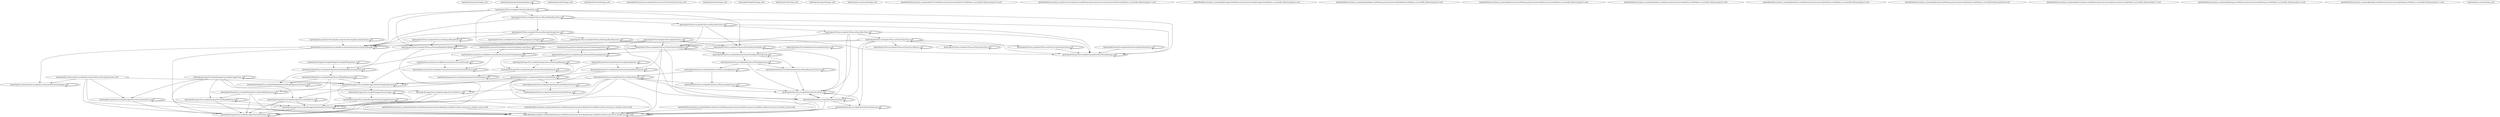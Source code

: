 digraph "" {
	"Apollo/ApolloImages/Package.swift"	[absolute_name="Apollo/ApolloImages/Package.swift",
		display_name="Package.swift",
		"metric_fan-in-dependency-graph"=0,
		"metric_fan-out-dependency-graph"=0,
		"metric_file_result_dependency_graph_louvain-modularity-in-file"=13,
		"metric_number-of-methods-in-file"=0,
		"metric_sloc-in-file"=32,
		metric_tag_dependencies=0.28161158103255246,
		metric_tag_name=0.3525240071077134,
		metric_tag_other=0.21120868577441435,
		metric_tag_package=0.5786668746374647,
		metric_tag_products=0.21120868577441435,
		metric_tag_targets=0.3520144762906906];
	"Apollo/ApolloImages/Tests/ApolloImagesTests/ApolloImagesTests.swift"	[absolute_name="Apollo/ApolloImages/Tests/ApolloImagesTests/ApolloImagesTests.swift",
		display_name="Apollo/ApolloImages/Tests/ApolloImagesTests/ApolloImagesTests.swift",
		"metric_fan-in-dependency-graph"=1,
		"metric_fan-out-dependency-graph"=2,
		"metric_file_result_dependency_graph_louvain-modularity-in-file"=4,
		"metric_number-of-methods-in-file"=2,
		"metric_sloc-in-file"=28,
		metric_tag_compareimages=0.2905634846103282,
		metric_tag_uiimage=0.6488821879277918,
		metric_tag_xctassertequal=0.5956950973703283];
	"Apollo/ApolloImages/Tests/ApolloImagesTests/ApolloImagesTests.swift" -> "Apollo/ApolloImages/Tests/ApolloImagesTests/ApolloImagesTests.swift";
	"Apollo/ApolloImages/Sources/ApolloImages/Interface/PlanImageInjected.swift"	[absolute_name="Apollo/ApolloImages/Sources/ApolloImages/Interface/PlanImageInjected.swift",
		display_name="Apollo/ApolloImages/Sources/ApolloImages/Interface/PlanImageInjected.swift",
		"metric_fan-in-dependency-graph"=3,
		"metric_fan-out-dependency-graph"=3,
		"metric_file_result_dependency_graph_louvain-modularity-in-file"=4,
		"metric_number-of-methods-in-file"=0,
		"metric_sloc-in-file"=9,
		metric_tag_apolloimages=0.23794969315610445,
		metric_tag_planimage=0.4153432554683977,
		metric_tag_planimageinjected=0.4758993863122089,
		metric_tag_planimageinjectionmap=0.2855465514172821,
		metric_tag_planimagemanager=0.2568509817159064,
		metric_tag_planimageprotocol=0.4608971655695232,
		metric_tag_public=0.24846056835689237];
	"Apollo/ApolloImages/Tests/ApolloImagesTests/ApolloImagesTests.swift" -> "Apollo/ApolloImages/Sources/ApolloImages/Interface/PlanImageInjected.swift";
	"Apollo/ApolloImages/Sources/ApolloImages/Interface/PlanImageInjected.swift" -> "Apollo/ApolloImages/Sources/ApolloImages/Interface/PlanImageInjected.swift";
	"Apollo/ApolloImages/Sources/ApolloImages/Interface/PlanImageProtocol.swift"	[absolute_name="Apollo/ApolloImages/Sources/ApolloImages/Interface/PlanImageProtocol.swift",
		display_name="Apollo/ApolloImages/Sources/ApolloImages/Interface/PlanImageProtocol.swift",
		"metric_fan-in-dependency-graph"=3,
		"metric_fan-out-dependency-graph"=2,
		"metric_file_result_dependency_graph_louvain-modularity-in-file"=4,
		"metric_number-of-methods-in-file"=0,
		"metric_sloc-in-file"=4,
		metric_tag_anyobject=0.22316103619172592,
		metric_tag_apolloimages=0.32754655605505806,
		metric_tag_getimage=0.32754655605505806,
		metric_tag_planimage=0.5717353576082125,
		metric_tag_planimageprotocol=0.3172210001102964,
		metric_tag_swiftui=0.2425943779545657,
		metric_tag_uiimage=0.29259599057618146];
	"Apollo/ApolloImages/Sources/ApolloImages/Interface/PlanImageInjected.swift" -> "Apollo/ApolloImages/Sources/ApolloImages/Interface/PlanImageProtocol.swift";
	"Apollo/ApolloImages/Sources/ApolloImages/Source/PlanImageManager.swift"	[absolute_name="Apollo/ApolloImages/Sources/ApolloImages/Source/PlanImageManager.swift",
		display_name="Apollo/ApolloImages/Sources/ApolloImages/Source/PlanImageManager.swift",
		"metric_fan-in-dependency-graph"=2,
		"metric_fan-out-dependency-graph"=3,
		"metric_file_result_dependency_graph_louvain-modularity-in-file"=4,
		"metric_number-of-methods-in-file"=2,
		"metric_sloc-in-file"=32,
		metric_tag_imageempty=0.6148204186426918,
		metric_tag_loadimage=0.6148204186426918,
		metric_tag_uiimage=0.2615253527069821];
	"Apollo/ApolloImages/Sources/ApolloImages/Interface/PlanImageInjected.swift" -> "Apollo/ApolloImages/Sources/ApolloImages/Source/PlanImageManager.swift";
	"Apollo/ApolloImages/Sources/ApolloImages/Interface/PlanImageProtocol.swift" -> "Apollo/ApolloImages/Sources/ApolloImages/Interface/PlanImageProtocol.swift";
	"Apollo/ApolloImages/Sources/ApolloImages/Interface/PlanImage.swift"	[absolute_name="Apollo/ApolloImages/Sources/ApolloImages/Interface/PlanImage.swift",
		display_name="Apollo/ApolloImages/Sources/ApolloImages/Interface/PlanImage.swift",
		"metric_fan-in-dependency-graph"=3,
		"metric_fan-out-dependency-graph"=1,
		"metric_file_result_dependency_graph_louvain-modularity-in-file"=4,
		"metric_number-of-methods-in-file"=0,
		"metric_sloc-in-file"=8,
		metric_tag_apolloimages=0.5448004042532337,
		metric_tag_created=0.27966875439836875,
		metric_tag_enum=0.31435175985442065,
		metric_tag_grujic=0.27966875439836875,
		metric_tag_nikola=0.27966875439836875,
		metric_tag_planimage=0.47547691800255665,
		metric_tag_public=0.28443284857068657];
	"Apollo/ApolloImages/Sources/ApolloImages/Interface/PlanImageProtocol.swift" -> "Apollo/ApolloImages/Sources/ApolloImages/Interface/PlanImage.swift";
	"Apollo/ApolloImages/Sources/ApolloImages/Source/PlanImageManager.swift" -> "Apollo/ApolloImages/Sources/ApolloImages/Interface/PlanImageProtocol.swift";
	"Apollo/ApolloImages/Sources/ApolloImages/Source/PlanImageManager.swift" -> "Apollo/ApolloImages/Sources/ApolloImages/Source/PlanImageManager.swift";
	"Apollo/ApolloImages/Sources/ApolloImages/Source/PlanImageManager.swift" -> "Apollo/ApolloImages/Sources/ApolloImages/Interface/PlanImage.swift";
	"Apollo/ApolloImages/Sources/ApolloImages/Interface/PlanImage.swift" -> "Apollo/ApolloImages/Sources/ApolloImages/Interface/PlanImage.swift";
	"Apollo/ApolloAudio/Package.swift"	[absolute_name="Apollo/ApolloAudio/Package.swift",
		display_name="Package.swift",
		"metric_fan-in-dependency-graph"=0,
		"metric_fan-out-dependency-graph"=0,
		"metric_file_result_dependency_graph_louvain-modularity-in-file"=15,
		"metric_number-of-methods-in-file"=0,
		"metric_sloc-in-file"=38,
		metric_tag_dependencies=0.2576095129808793,
		metric_tag_name=0.429970658887018,
		metric_tag_package=0.5881627263849923,
		metric_tag_targets=0.32201189122609913];
	"Apollo/ApolloAudio/Tests/ApolloAudioTests/ApolloAudioTests.swift"	[absolute_name="Apollo/ApolloAudio/Tests/ApolloAudioTests/ApolloAudioTests.swift",
		display_name="Apollo/ApolloAudio/Tests/ApolloAudioTests/ApolloAudioTests.swift",
		"metric_fan-in-dependency-graph"=1,
		"metric_fan-out-dependency-graph"=3,
		"metric_file_result_dependency_graph_louvain-modularity-in-file"=5,
		"metric_number-of-methods-in-file"=1,
		"metric_sloc-in-file"=9,
		metric_tag_apolloaudio=0.2685712430749165,
		metric_tag_apolloaudiotests=0.28468286980596963,
		metric_tag_audioplayer=0.4744599518425833,
		metric_tag_audioplayerinjected=0.23722997592129166,
		metric_tag_import=0.23761123975886003,
		metric_tag_testaudioplayer=0.28468286980596963,
		metric_tag_xctassertnothrow=0.5693657396119393];
	"Apollo/ApolloAudio/Tests/ApolloAudioTests/ApolloAudioTests.swift" -> "Apollo/ApolloAudio/Tests/ApolloAudioTests/ApolloAudioTests.swift";
	"Apollo/ApolloAudio/Sources/ApolloAudio/Interface/AudioPlayerInjected.swift"	[absolute_name="Apollo/ApolloAudio/Sources/ApolloAudio/Interface/AudioPlayerInjected.swift",
		display_name="Apollo/ApolloAudio/Sources/ApolloAudio/Interface/AudioPlayerInjected.swift",
		"metric_fan-in-dependency-graph"=3,
		"metric_fan-out-dependency-graph"=3,
		"metric_file_result_dependency_graph_louvain-modularity-in-file"=5,
		"metric_number-of-methods-in-file"=0,
		"metric_sloc-in-file"=9,
		metric_tag_audioplayer=0.23201711808976316,
		metric_tag_audioplayerinjected=0.4640342361795263,
		metric_tag_audioplayerinjectionmap=0.27842728881707124,
		metric_tag_audioplayerprotocol=0.44940605164397884,
		metric_tag_player=0.5253393933716174,
		metric_tag_public=0.24226593556181633];
	"Apollo/ApolloAudio/Tests/ApolloAudioTests/ApolloAudioTests.swift" -> "Apollo/ApolloAudio/Sources/ApolloAudio/Interface/AudioPlayerInjected.swift";
	"Apollo/ApolloAudio/Sources/ApolloAudio/Source/AudioPlayer.swift"	[absolute_name="Apollo/ApolloAudio/Sources/ApolloAudio/Source/AudioPlayer.swift",
		display_name="Apollo/ApolloAudio/Sources/ApolloAudio/Source/AudioPlayer.swift",
		"metric_fan-in-dependency-graph"=3,
		"metric_fan-out-dependency-graph"=7,
		"metric_file_result_dependency_graph_louvain-modularity-in-file"=5,
		"metric_number-of-methods-in-file"=2,
		"metric_sloc-in-file"=27,
		metric_tag_audioplayer=0.5086100652150332,
		metric_tag_avaudioplayer=0.24413874750070602,
		metric_tag_filetype=0.24413874750070602,
		metric_tag_fileurl=0.24413874750070602,
		metric_tag_playsound=0.24413874750070602,
		metric_tag_sound=0.30516603912901985,
		metric_tag_throw=0.20344402608601325];
	"Apollo/ApolloAudio/Tests/ApolloAudioTests/ApolloAudioTests.swift" -> "Apollo/ApolloAudio/Sources/ApolloAudio/Source/AudioPlayer.swift";
	"Apollo/ApolloAudio/Sources/ApolloAudio/Interface/AudioPlayerInjected.swift" -> "Apollo/ApolloAudio/Sources/ApolloAudio/Interface/AudioPlayerInjected.swift";
	"Apollo/ApolloAudio/Sources/ApolloAudio/Interface/AudioPlayerInjected.swift" -> "Apollo/ApolloAudio/Sources/ApolloAudio/Source/AudioPlayer.swift";
	"Apollo/ApolloAudio/Sources/ApolloAudio/Interface/AudioPlayerProtocol.swift"	[absolute_name="Apollo/ApolloAudio/Sources/ApolloAudio/Interface/AudioPlayerProtocol.swift",
		display_name="Apollo/ApolloAudio/Sources/ApolloAudio/Interface/AudioPlayerProtocol.swift",
		"metric_fan-in-dependency-graph"=3,
		"metric_fan-out-dependency-graph"=2,
		"metric_file_result_dependency_graph_louvain-modularity-in-file"=5,
		"metric_number-of-methods-in-file"=0,
		"metric_sloc-in-file"=3,
		metric_tag_anyobject=0.2818835141220246,
		metric_tag_audioplayerprotocol=0.40069436757575366,
		metric_tag_nikola=0.21238843860977139,
		metric_tag_play=0.4466017557417241,
		metric_tag_public=0.216006427772791,
		metric_tag_sound=0.41373698489212235,
		metric_tag_soundsenum=0.41373698489212235];
	"Apollo/ApolloAudio/Sources/ApolloAudio/Interface/AudioPlayerInjected.swift" -> "Apollo/ApolloAudio/Sources/ApolloAudio/Interface/AudioPlayerProtocol.swift";
	"Apollo/ApolloAudio/Sources/ApolloAudio/Source/AudioPlayer.swift" -> "Apollo/ApolloAudio/Sources/ApolloAudio/Source/AudioPlayer.swift";
	"Apollo/ApolloAudio/Sources/ApolloAudio/Interface/SoundsEnum.swift"	[absolute_name="Apollo/ApolloAudio/Sources/ApolloAudio/Interface/SoundsEnum.swift",
		display_name="Apollo/ApolloAudio/Sources/ApolloAudio/Interface/SoundsEnum.swift",
		"metric_fan-in-dependency-graph"=3,
		"metric_fan-out-dependency-graph"=1,
		"metric_file_result_dependency_graph_louvain-modularity-in-file"=5,
		"metric_number-of-methods-in-file"=0,
		"metric_sloc-in-file"=4,
		metric_tag_complete=0.5122706657380848,
		metric_tag_countdown=0.5122706657380848,
		metric_tag_enum=0.2463123523974733,
		metric_tag_grujic=0.21913625939245615,
		metric_tag_nikola=0.21913625939245615,
		metric_tag_public=0.2228691961610307,
		metric_tag_soundsenum=0.4268818765985391];
	"Apollo/ApolloAudio/Sources/ApolloAudio/Source/AudioPlayer.swift" -> "Apollo/ApolloAudio/Sources/ApolloAudio/Interface/SoundsEnum.swift";
	"Apollo/ApolloAudio/Sources/ApolloAudio/Source/AudioPlayer.swift" -> "Apollo/ApolloAudio/Sources/ApolloAudio/Interface/AudioPlayerProtocol.swift";
	"Apollo/ApolloLogger/Sources/ApolloLogger/Interface/LoggerInjected.swift"	[absolute_name="Apollo/ApolloLogger/Sources/ApolloLogger/Interface/LoggerInjected.swift",
		display_name="Apollo/ApolloLogger/Sources/ApolloLogger/Interface/LoggerInjected.swift",
		"metric_fan-in-dependency-graph"=7,
		"metric_fan-out-dependency-graph"=3,
		"metric_file_result_dependency_graph_louvain-modularity-in-file"=10,
		"metric_number-of-methods-in-file"=0,
		"metric_sloc-in-file"=9,
		metric_tag_logger=0.6521255614182205,
		metric_tag_loggerinjected=0.3754444527475272,
		metric_tag_loggerinjectionmap=0.2693474366441119,
		metric_tag_loggerprotocol=0.43475037427881363,
		metric_tag_public=0.23436534905396786];
	"Apollo/ApolloAudio/Sources/ApolloAudio/Source/AudioPlayer.swift" -> "Apollo/ApolloLogger/Sources/ApolloLogger/Interface/LoggerInjected.swift";
	"Apollo/ApolloLogger/Sources/ApolloLogger/Source/ErrorLine.swift"	[absolute_name="Apollo/ApolloLogger/Sources/ApolloLogger/Source/ErrorLine.swift",
		display_name="Apollo/ApolloLogger/Sources/ApolloLogger/Source/ErrorLine.swift",
		"metric_fan-in-dependency-graph"=11,
		"metric_fan-out-dependency-graph"=1,
		"metric_file_result_dependency_graph_louvain-modularity-in-file"=0,
		"metric_number-of-methods-in-file"=0,
		"metric_sloc-in-file"=24,
		metric_tag_column=0.5917758764725309,
		metric_tag_customstringconvertible=0.29588793823626547,
		metric_tag_errorlocation=0.29588793823626547,
		metric_tag_function=0.5917758764725309];
	"Apollo/ApolloAudio/Sources/ApolloAudio/Source/AudioPlayer.swift" -> "Apollo/ApolloLogger/Sources/ApolloLogger/Source/ErrorLine.swift";
	"Apollo/ApolloLogger/Sources/ApolloLogger/Source/AudioError.swift"	[absolute_name="Apollo/ApolloLogger/Sources/ApolloLogger/Source/AudioError.swift",
		display_name="Apollo/ApolloLogger/Sources/ApolloLogger/Source/AudioError.swift",
		"metric_fan-in-dependency-graph"=3,
		"metric_fan-out-dependency-graph"=3,
		"metric_file_result_dependency_graph_louvain-modularity-in-file"=0,
		"metric_number-of-methods-in-file"=0,
		"metric_sloc-in-file"=38,
		metric_tag_audioerrortype=0.3157992174852636,
		metric_tag_errorline=0.33922629557274897,
		metric_tag_errortype=0.26239671408800763,
		metric_tag_not=0.26239671408800763,
		metric_tag_public=0.3398131803766819,
		metric_tag_requested=0.22316270470577157,
		metric_tag_sound=0.5578932420482123];
	"Apollo/ApolloAudio/Sources/ApolloAudio/Source/AudioPlayer.swift" -> "Apollo/ApolloLogger/Sources/ApolloLogger/Source/AudioError.swift";
	"Apollo/Build/Intermediates.noindex/ApolloImages.build/Debug-iphonesimulator/ApolloImages.build/DerivedSources/resource_bundle_accessor.swift"	[absolute_name="Apollo/Build/Intermediates.noindex/ApolloImages.build/Debug-iphonesimulator/ApolloImages.build/DerivedSources/resource_bundle_accessor.swift",
		display_name="Apollo/Build/Intermediates.noindex/ApolloImages.build/Debug-iphonesimulator/ApolloImages.build/DerivedSources/resource_bundle_accessor.swift",
		"metric_fan-in-dependency-graph"=16,
		"metric_fan-out-dependency-graph"=1,
		"metric_file_result_dependency_graph_louvain-modularity-in-file"=3,
		"metric_number-of-methods-in-file"=0,
		"metric_sloc-in-file"=31,
		metric_tag_bundle=0.616319531489421,
		metric_tag_overrides=0.41517502230552944];
	"Apollo/ApolloAudio/Sources/ApolloAudio/Source/AudioPlayer.swift" -> "Apollo/Build/Intermediates.noindex/ApolloImages.build/Debug-iphonesimulator/ApolloImages.build/DerivedSources/resource_bundle_accessor.swift";
	"Apollo/ApolloAudio/Sources/ApolloAudio/Interface/SoundsEnum.swift" -> "Apollo/ApolloAudio/Sources/ApolloAudio/Interface/SoundsEnum.swift";
	"Apollo/ApolloAudio/Sources/ApolloAudio/Interface/AudioPlayerProtocol.swift" -> "Apollo/ApolloAudio/Sources/ApolloAudio/Interface/SoundsEnum.swift";
	"Apollo/ApolloAudio/Sources/ApolloAudio/Interface/AudioPlayerProtocol.swift" -> "Apollo/ApolloAudio/Sources/ApolloAudio/Interface/AudioPlayerProtocol.swift";
	"Apollo/ApolloLogger/Sources/ApolloLogger/Interface/LoggerInjected.swift" -> "Apollo/ApolloLogger/Sources/ApolloLogger/Interface/LoggerInjected.swift";
	"Apollo/ApolloLogger/Sources/ApolloLogger/Interface/LoggerProtocol.swift"	[absolute_name="Apollo/ApolloLogger/Sources/ApolloLogger/Interface/LoggerProtocol.swift",
		display_name="Apollo/ApolloLogger/Sources/ApolloLogger/Interface/LoggerProtocol.swift",
		"metric_fan-in-dependency-graph"=3,
		"metric_fan-out-dependency-graph"=2,
		"metric_file_result_dependency_graph_louvain-modularity-in-file"=10,
		"metric_number-of-methods-in-file"=0,
		"metric_sloc-in-file"=6,
		metric_tag_error=0.4905580078569004,
		metric_tag_handleerror=0.47663671949497033,
		metric_tag_loggerprotocol=0.21382097856313473,
		metric_tag_loginfo=0.23831835974748516,
		metric_tag_logwarn=0.23831835974748516,
		metric_tag_message=0.47663671949497033];
	"Apollo/ApolloLogger/Sources/ApolloLogger/Interface/LoggerInjected.swift" -> "Apollo/ApolloLogger/Sources/ApolloLogger/Interface/LoggerProtocol.swift";
	"Apollo/ApolloLogger/Sources/ApolloLogger/Source/Logger.swift"	[absolute_name="Apollo/ApolloLogger/Sources/ApolloLogger/Source/Logger.swift",
		display_name="Apollo/ApolloLogger/Sources/ApolloLogger/Source/Logger.swift",
		"metric_fan-in-dependency-graph"=2,
		"metric_fan-out-dependency-graph"=3,
		"metric_file_result_dependency_graph_louvain-modularity-in-file"=10,
		"metric_number-of-methods-in-file"=4,
		"metric_sloc-in-file"=34,
		metric_tag_ddlogerror=0.22363500213018345,
		metric_tag_ddloglevel=0.22363500213018345,
		metric_tag_error=0.20703652094777725,
		metric_tag_handleerror=0.20116114012960182,
		metric_tag_loglevel=0.33545250319527514,
		metric_tag_message=0.6034834203888055];
	"Apollo/ApolloLogger/Sources/ApolloLogger/Interface/LoggerInjected.swift" -> "Apollo/ApolloLogger/Sources/ApolloLogger/Source/Logger.swift";
	"Apollo/ApolloLogger/Sources/ApolloLogger/Source/ErrorLine.swift" -> "Apollo/ApolloLogger/Sources/ApolloLogger/Source/ErrorLine.swift";
	"Apollo/ApolloLogger/Sources/ApolloLogger/Source/AudioError.swift" -> "Apollo/ApolloLogger/Sources/ApolloLogger/Source/ErrorLine.swift";
	"Apollo/ApolloLogger/Sources/ApolloLogger/Source/AudioError.swift" -> "Apollo/ApolloLogger/Sources/ApolloLogger/Source/AudioError.swift";
	"Apollo/ApolloLogger/Sources/ApolloLogger/Interface/ErrorProtocol.swift"	[absolute_name="Apollo/ApolloLogger/Sources/ApolloLogger/Interface/ErrorProtocol.swift",
		display_name="Apollo/ApolloLogger/Sources/ApolloLogger/Interface/ErrorProtocol.swift",
		"metric_fan-in-dependency-graph"=8,
		"metric_fan-out-dependency-graph"=3,
		"metric_file_result_dependency_graph_louvain-modularity-in-file"=0,
		"metric_number-of-methods-in-file"=0,
		"metric_sloc-in-file"=4,
		metric_tag_anyobject=0.24814912902101027,
		metric_tag_apollologger=0.28792797339851434,
		metric_tag_errorline=0.5315168955886943,
		metric_tag_errorprotocol=0.28792797339851434,
		metric_tag_foundation=0.31099474555463363,
		metric_tag_localizederror=0.4370782482240922];
	"Apollo/ApolloLogger/Sources/ApolloLogger/Source/AudioError.swift" -> "Apollo/ApolloLogger/Sources/ApolloLogger/Interface/ErrorProtocol.swift";
	"Apollo/Build/Intermediates.noindex/ApolloImages.build/Debug-iphonesimulator/ApolloImages.build/DerivedSources/resource_bundle_accessor.swift" -> "Apollo/Build/Intermediates.noindex/ApolloImages.build/Debug-iphonesimulator/ApolloImages.build/DerivedSources/resource_bundle_accessor.swift";
	"Apollo/ApolloTheme/Package.swift"	[absolute_name="Apollo/ApolloTheme/Package.swift",
		display_name="Package.swift",
		"metric_fan-in-dependency-graph"=0,
		"metric_fan-out-dependency-graph"=0,
		"metric_file_result_dependency_graph_louvain-modularity-in-file"=19,
		"metric_number-of-methods-in-file"=0,
		"metric_sloc-in-file"=29,
		metric_tag_dependencies=0.282350821134957,
		metric_tag_name=0.35344939477166837,
		metric_tag_other=0.21176311585121776,
		metric_tag_package=0.5801858951198492,
		metric_tag_products=0.21176311585121776,
		metric_tag_targets=0.35293852641869633];
	"Apollo/ApolloTheme/Tests/ApolloThemeTests/ApolloThemeTests.swift"	[absolute_name="Apollo/ApolloTheme/Tests/ApolloThemeTests/ApolloThemeTests.swift",
		display_name="Apollo/ApolloTheme/Tests/ApolloThemeTests/ApolloThemeTests.swift",
		"metric_fan-in-dependency-graph"=1,
		"metric_fan-out-dependency-graph"=2,
		"metric_file_result_dependency_graph_louvain-modularity-in-file"=1,
		"metric_number-of-methods-in-file"=1,
		"metric_sloc-in-file"=17,
		metric_tag_dark=0.21351373433787144,
		metric_tag_import=0.2475671423276584,
		metric_tag_light=0.21351373433787144,
		metric_tag_read=0.34155311893139967,
		metric_tag_settings=0.21351373433787144,
		metric_tag_xctassertequal=0.6756594256905818];
	"Apollo/ApolloTheme/Tests/ApolloThemeTests/ApolloThemeTests.swift" -> "Apollo/ApolloTheme/Tests/ApolloThemeTests/ApolloThemeTests.swift";
	"Apollo/ApolloTheme/Sources/ApolloTheme/Interface/ThemeManager.swift"	[absolute_name="Apollo/ApolloTheme/Sources/ApolloTheme/Interface/ThemeManager.swift",
		display_name="Apollo/ApolloTheme/Sources/ApolloTheme/Interface/ThemeManager.swift",
		"metric_fan-in-dependency-graph"=9,
		"metric_fan-out-dependency-graph"=1,
		"metric_file_result_dependency_graph_louvain-modularity-in-file"=1,
		"metric_number-of-methods-in-file"=3,
		"metric_sloc-in-file"=26,
		metric_tag_colorscheme=0.3817142179373402,
		metric_tag_defaults=0.25447614529156015,
		metric_tag_getcolorschemedevice=0.2946557478111562,
		metric_tag_key=0.3683107592983366,
		metric_tag_public=0.3204833599259594,
		metric_tag_stringvalue=0.2650447631669401,
		metric_tag_value=0.30204239981924846];
	"Apollo/ApolloTheme/Tests/ApolloThemeTests/ApolloThemeTests.swift" -> "Apollo/ApolloTheme/Sources/ApolloTheme/Interface/ThemeManager.swift";
	"Apollo/ApolloTheme/Sources/ApolloTheme/Interface/ThemeManager.swift" -> "Apollo/ApolloTheme/Sources/ApolloTheme/Interface/ThemeManager.swift";
	"Apollo/ApolloTheme/Sources/ApolloTheme/Source/ColorSchemeExtensions.swift"	[absolute_name="Apollo/ApolloTheme/Sources/ApolloTheme/Source/ColorSchemeExtensions.swift",
		display_name="ColorSchemeExtensions.swift",
		"metric_fan-in-dependency-graph"=0,
		"metric_fan-out-dependency-graph"=0,
		"metric_file_result_dependency_graph_louvain-modularity-in-file"=22,
		"metric_number-of-methods-in-file"=2,
		"metric_sloc-in-file"=15,
		metric_tag_apollotheme=0.24483387145263408,
		metric_tag_colorscheme=0.5681069380035279,
		metric_tag_fromstring=0.3551384165833059,
		metric_tag_swiftui=0.20299430839875252,
		metric_tag_tostring=0.3551384165833059,
		metric_tag_value=0.4495310230668905];
	"Apollo/ApolloData/Package.swift"	[absolute_name="Apollo/ApolloData/Package.swift",
		display_name="Package.swift",
		"metric_fan-in-dependency-graph"=0,
		"metric_fan-out-dependency-graph"=0,
		"metric_file_result_dependency_graph_louvain-modularity-in-file"=23,
		"metric_number-of-methods-in-file"=0,
		"metric_sloc-in-file"=38,
		metric_tag_dependencies=0.2576095129808793,
		metric_tag_name=0.429970658887018,
		metric_tag_package=0.5881627263849923,
		metric_tag_targets=0.32201189122609913];
	"Apollo/ApolloData/Tests/ApolloDataTests/ApolloDataTests.swift"	[absolute_name="Apollo/ApolloData/Tests/ApolloDataTests/ApolloDataTests.swift",
		display_name="Apollo/ApolloData/Tests/ApolloDataTests/ApolloDataTests.swift",
		"metric_fan-in-dependency-graph"=1,
		"metric_fan-out-dependency-graph"=2,
		"metric_file_result_dependency_graph_louvain-modularity-in-file"=9,
		"metric_number-of-methods-in-file"=4,
		"metric_sloc-in-file"=48,
		metric_tag_checkplans=0.2649556796194513,
		metric_tag_xctassertequal=0.8147933639083996];
	"Apollo/ApolloData/Tests/ApolloDataTests/ApolloDataTests.swift" -> "Apollo/ApolloData/Tests/ApolloDataTests/ApolloDataTests.swift";
	"Apollo/ApolloData/Sources/ApolloData/Interface/PlansRepositoryInjected.swift"	[absolute_name="Apollo/ApolloData/Sources/ApolloData/Interface/PlansRepositoryInjected.swift",
		display_name="Apollo/ApolloData/Sources/ApolloData/Interface/PlansRepositoryInjected.swift",
		"metric_fan-in-dependency-graph"=5,
		"metric_fan-out-dependency-graph"=3,
		"metric_file_result_dependency_graph_louvain-modularity-in-file"=9,
		"metric_number-of-methods-in-file"=0,
		"metric_sloc-in-file"=9,
		metric_tag_plansrepository=0.6713530148541316,
		metric_tag_plansrepositoryinjected=0.3857723414204905,
		metric_tag_plansrepositoryinjectionmap=0.2591179675020528,
		metric_tag_plansrepositoryprotocol=0.41823911434779776,
		metric_tag_public=0.22546445459591813];
	"Apollo/ApolloData/Tests/ApolloDataTests/ApolloDataTests.swift" -> "Apollo/ApolloData/Sources/ApolloData/Interface/PlansRepositoryInjected.swift";
	"Apollo/ApolloData/Sources/ApolloData/Interface/PlansRepositoryInjected.swift" -> "Apollo/ApolloData/Sources/ApolloData/Interface/PlansRepositoryInjected.swift";
	"Apollo/ApolloData/Sources/ApolloData/Interface/PlansRepositoryProtocol.swift"	[absolute_name="Apollo/ApolloData/Sources/ApolloData/Interface/PlansRepositoryProtocol.swift",
		display_name="Apollo/ApolloData/Sources/ApolloData/Interface/PlansRepositoryProtocol.swift",
		"metric_fan-in-dependency-graph"=3,
		"metric_fan-out-dependency-graph"=2,
		"metric_file_result_dependency_graph_louvain-modularity-in-file"=9,
		"metric_number-of-methods-in-file"=0,
		"metric_sloc-in-file"=6,
		metric_tag_default=0.25377084665452165,
		metric_tag_load=0.3823864433107742,
		metric_tag_plans=0.6860663340957,
		metric_tag_userdefaults=0.29664892617534544];
	"Apollo/ApolloData/Sources/ApolloData/Interface/PlansRepositoryInjected.swift" -> "Apollo/ApolloData/Sources/ApolloData/Interface/PlansRepositoryProtocol.swift";
	"Apollo/ApolloData/Sources/ApolloData/Source/PlansRepository.swift"	[absolute_name="Apollo/ApolloData/Sources/ApolloData/Source/PlansRepository.swift",
		display_name="Apollo/ApolloData/Sources/ApolloData/Source/PlansRepository.swift",
		"metric_fan-in-dependency-graph"=2,
		"metric_fan-out-dependency-graph"=4,
		"metric_file_result_dependency_graph_louvain-modularity-in-file"=9,
		"metric_number-of-methods-in-file"=3,
		"metric_sloc-in-file"=16,
		metric_tag_copyright=0.23149682268803612,
		metric_tag_mark=0.29302660224953886,
		metric_tag_plans=0.6236997306325518,
		metric_tag_plansrepositoryprotocol=0.34605285415172754,
		metric_tag_rights=0.23149682268803612];
	"Apollo/ApolloData/Sources/ApolloData/Interface/PlansRepositoryInjected.swift" -> "Apollo/ApolloData/Sources/ApolloData/Source/PlansRepository.swift";
	"Apollo/ApolloData/Sources/ApolloData/Interface/Day.swift"	[absolute_name="Apollo/ApolloData/Sources/ApolloData/Interface/Day.swift",
		display_name="Apollo/ApolloData/Sources/ApolloData/Interface/Day.swift",
		"metric_fan-in-dependency-graph"=6,
		"metric_fan-out-dependency-graph"=4,
		"metric_file_result_dependency_graph_louvain-modularity-in-file"=3,
		"metric_number-of-methods-in-file"=1,
		"metric_sloc-in-file"=23,
		metric_tag_calories=0.23243558915059354,
		metric_tag_day=0.3936381978274644,
		metric_tag_distance=0.25906563858023773,
		metric_tag_hasher=0.25906563858023773,
		metric_tag_intervals=0.28800863128148085,
		metric_tag_public=0.5638564804778868];
	"Apollo/ApolloData/Sources/ApolloData/Interface/Day.swift" -> "Apollo/Build/Intermediates.noindex/ApolloImages.build/Debug-iphonesimulator/ApolloImages.build/DerivedSources/resource_bundle_accessor.swift";
	"Apollo/ApolloData/Sources/ApolloData/Interface/Day.swift" -> "Apollo/ApolloData/Sources/ApolloData/Interface/Day.swift";
	"Apollo/ApolloData/Sources/ApolloData/Interface/Plan.swift"	[absolute_name="Apollo/ApolloData/Sources/ApolloData/Interface/Plan.swift",
		display_name="Apollo/ApolloData/Sources/ApolloData/Interface/Plan.swift",
		"metric_fan-in-dependency-graph"=9,
		"metric_fan-out-dependency-graph"=3,
		"metric_file_result_dependency_graph_louvain-modularity-in-file"=3,
		"metric_number-of-methods-in-file"=1,
		"metric_sloc-in-file"=19,
		metric_tag_days=0.3059782671707831,
		metric_tag_hasher=0.3059782671707831,
		metric_tag_name=0.21664090175208509,
		metric_tag_plan=0.44051808701609135,
		metric_tag_public=0.5179703184387445];
	"Apollo/ApolloData/Sources/ApolloData/Interface/Day.swift" -> "Apollo/ApolloData/Sources/ApolloData/Interface/Plan.swift";
	"Apollo/ApolloData/Sources/ApolloData/Interface/Interval.swift"	[absolute_name="Apollo/ApolloData/Sources/ApolloData/Interface/Interval.swift",
		display_name="Apollo/ApolloData/Sources/ApolloData/Interface/Interval.swift",
		"metric_fan-in-dependency-graph"=3,
		"metric_fan-out-dependency-graph"=3,
		"metric_file_result_dependency_graph_louvain-modularity-in-file"=3,
		"metric_number-of-methods-in-file"=0,
		"metric_sloc-in-file"=11,
		metric_tag_codable=0.20148959288893312,
		metric_tag_interval=0.20148959288893312,
		metric_tag_public=0.5259748195424272,
		metric_tag_seconds=0.41764428776740065,
		metric_tag_type=0.40297918577786623,
		metric_tag_uuid=0.20148959288893312];
	"Apollo/ApolloData/Sources/ApolloData/Interface/Day.swift" -> "Apollo/ApolloData/Sources/ApolloData/Interface/Interval.swift";
	"Apollo/ApolloData/Sources/ApolloData/Interface/Plan.swift" -> "Apollo/Build/Intermediates.noindex/ApolloImages.build/Debug-iphonesimulator/ApolloImages.build/DerivedSources/resource_bundle_accessor.swift";
	"Apollo/ApolloData/Sources/ApolloData/Interface/Plan.swift" -> "Apollo/ApolloData/Sources/ApolloData/Interface/Day.swift";
	"Apollo/ApolloData/Sources/ApolloData/Interface/Plan.swift" -> "Apollo/ApolloData/Sources/ApolloData/Interface/Plan.swift";
	"Apollo/ApolloData/Sources/ApolloData/Interface/Interval.swift" -> "Apollo/Build/Intermediates.noindex/ApolloImages.build/Debug-iphonesimulator/ApolloImages.build/DerivedSources/resource_bundle_accessor.swift";
	"Apollo/ApolloData/Sources/ApolloData/Interface/Interval.swift" -> "Apollo/ApolloData/Sources/ApolloData/Interface/Plan.swift";
	"Apollo/ApolloData/Sources/ApolloData/Interface/Interval.swift" -> "Apollo/ApolloData/Sources/ApolloData/Interface/Interval.swift";
	"Apollo/ApolloData/Sources/ApolloData/Interface/PlansRepositoryProtocol.swift" -> "Apollo/ApolloData/Sources/ApolloData/Interface/Plan.swift";
	"Apollo/ApolloData/Sources/ApolloData/Interface/PlansRepositoryProtocol.swift" -> "Apollo/ApolloData/Sources/ApolloData/Interface/PlansRepositoryProtocol.swift";
	"Apollo/ApolloData/Sources/ApolloData/Source/PlansRepository.swift" -> "Apollo/ApolloData/Sources/ApolloData/Interface/Plan.swift";
	"Apollo/ApolloData/Sources/ApolloData/Source/PlansRepository.swift" -> "Apollo/ApolloData/Sources/ApolloData/Interface/PlansRepositoryProtocol.swift";
	"Apollo/ApolloData/Sources/ApolloData/Source/PlansRepository.swift" -> "Apollo/ApolloData/Sources/ApolloData/Source/PlansRepository.swift";
	"Apollo/ApolloData/Sources/ApolloData/Source/PlansLoadingInjected.swift"	[absolute_name="Apollo/ApolloData/Sources/ApolloData/Source/PlansLoadingInjected.swift",
		display_name="Apollo/ApolloData/Sources/ApolloData/Source/PlansLoadingInjected.swift",
		"metric_fan-in-dependency-graph"=2,
		"metric_fan-out-dependency-graph"=3,
		"metric_file_result_dependency_graph_louvain-modularity-in-file"=11,
		"metric_number-of-methods-in-file"=0,
		"metric_sloc-in-file"=9,
		metric_tag_plansfileloader=0.24642121411225093,
		metric_tag_plansloader=0.516894549035704,
		metric_tag_plansloaderinjectionmap=0.2739515629480475,
		metric_tag_plansloadinginjected=0.49284242822450186,
		metric_tag_plansloadingprotocol=0.4421818377402897];
	"Apollo/ApolloData/Sources/ApolloData/Source/PlansRepository.swift" -> "Apollo/ApolloData/Sources/ApolloData/Source/PlansLoadingInjected.swift";
	"Apollo/ApolloData/Sources/ApolloData/Source/PlansLoadingInjected.swift" -> "Apollo/ApolloData/Sources/ApolloData/Source/PlansLoadingInjected.swift";
	"Apollo/ApolloData/Sources/ApolloData/Source/PlansFileLoader.swift"	[absolute_name="Apollo/ApolloData/Sources/ApolloData/Source/PlansFileLoader.swift",
		display_name="Apollo/ApolloData/Sources/ApolloData/Source/PlansFileLoader.swift",
		"metric_fan-in-dependency-graph"=2,
		"metric_fan-out-dependency-graph"=8,
		"metric_file_result_dependency_graph_louvain-modularity-in-file"=11,
		"metric_number-of-methods-in-file"=5,
		"metric_sloc-in-file"=63,
		metric_tag_catch=0.3487825148192578,
		metric_tag_errorline=0.27054348041035553,
		metric_tag_fileerror=0.37078095401945715,
		metric_tag_jsondata=0.2542559584090803,
		metric_tag_plan=0.28810889487375285,
		metric_tag_throw=0.37078095401945715,
		metric_tag_userdefaultskey=0.2542559584090803];
	"Apollo/ApolloData/Sources/ApolloData/Source/PlansLoadingInjected.swift" -> "Apollo/ApolloData/Sources/ApolloData/Source/PlansFileLoader.swift";
	"Apollo/ApolloData/Sources/ApolloData/Source/PlansLoadingProtocol.swift"	[absolute_name="Apollo/ApolloData/Sources/ApolloData/Source/PlansLoadingProtocol.swift",
		display_name="Apollo/ApolloData/Sources/ApolloData/Source/PlansLoadingProtocol.swift",
		"metric_fan-in-dependency-graph"=3,
		"metric_fan-out-dependency-graph"=2,
		"metric_file_result_dependency_graph_louvain-modularity-in-file"=11,
		"metric_number-of-methods-in-file"=0,
		"metric_sloc-in-file"=5,
		metric_tag_load=0.2684436356665999,
		metric_tag_otherwise=0.29432961899009513,
		metric_tag_plans=0.6421780696983779,
		metric_tag_remove=0.24526873876722122,
		metric_tag_returns=0.38129173166716585];
	"Apollo/ApolloData/Sources/ApolloData/Source/PlansLoadingInjected.swift" -> "Apollo/ApolloData/Sources/ApolloData/Source/PlansLoadingProtocol.swift";
	"Apollo/ApolloData/Sources/ApolloData/Source/PlansFileLoader.swift" -> "Apollo/ApolloLogger/Sources/ApolloLogger/Interface/LoggerInjected.swift";
	"Apollo/ApolloData/Sources/ApolloData/Source/PlansFileLoader.swift" -> "Apollo/ApolloLogger/Sources/ApolloLogger/Source/ErrorLine.swift";
	"Apollo/ApolloData/Sources/ApolloData/Source/PlansFileLoader.swift" -> "Apollo/Build/Intermediates.noindex/ApolloImages.build/Debug-iphonesimulator/ApolloImages.build/DerivedSources/resource_bundle_accessor.swift";
	"Apollo/ApolloData/Sources/ApolloData/Source/PlansFileLoader.swift" -> "Apollo/ApolloData/Sources/ApolloData/Interface/Plan.swift";
	"Apollo/ApolloData/Sources/ApolloData/Source/PlansFileLoader.swift" -> "Apollo/ApolloData/Sources/ApolloData/Source/PlansFileLoader.swift";
	"Apollo/ApolloData/Sources/ApolloData/Source/PlansFileLoader.swift" -> "Apollo/ApolloData/Sources/ApolloData/Source/PlansLoadingProtocol.swift";
	"Apollo/ApolloData/Sources/ApolloData/Source/PlansFileLoader.swift" -> "Apollo/ApolloLogger/Sources/ApolloLogger/Interface/ErrorProtocol.swift";
	"Apollo/ApolloLogger/Sources/ApolloLogger/Source/FileError.swift"	[absolute_name="Apollo/ApolloLogger/Sources/ApolloLogger/Source/FileError.swift",
		display_name="Apollo/ApolloLogger/Sources/ApolloLogger/Source/FileError.swift",
		"metric_fan-in-dependency-graph"=3,
		"metric_fan-out-dependency-graph"=3,
		"metric_file_result_dependency_graph_louvain-modularity-in-file"=0,
		"metric_number-of-methods-in-file"=0,
		"metric_sloc-in-file"=66,
		metric_tag_description=0.305186951161129,
		metric_tag_errorline=0.234740449930204,
		metric_tag_filename=0.4361995424833193,
		metric_tag_not=0.24210042491440287,
		metric_tag_possible=0.3088517275574219,
		metric_tag_public=0.235146567040612,
		metric_tag_seems=0.23163879566806642];
	"Apollo/ApolloData/Sources/ApolloData/Source/PlansFileLoader.swift" -> "Apollo/ApolloLogger/Sources/ApolloLogger/Source/FileError.swift";
	"Apollo/ApolloData/Sources/ApolloData/Source/PlansLoadingProtocol.swift" -> "Apollo/ApolloData/Sources/ApolloData/Interface/Plan.swift";
	"Apollo/ApolloData/Sources/ApolloData/Source/PlansLoadingProtocol.swift" -> "Apollo/ApolloData/Sources/ApolloData/Source/PlansLoadingProtocol.swift";
	"Apollo/ApolloLogger/Sources/ApolloLogger/Interface/ErrorProtocol.swift" -> "Apollo/ApolloLogger/Sources/ApolloLogger/Source/ErrorLine.swift";
	"Apollo/ApolloLogger/Sources/ApolloLogger/Interface/ErrorProtocol.swift" -> "Apollo/Build/Intermediates.noindex/ApolloImages.build/Debug-iphonesimulator/ApolloImages.build/DerivedSources/resource_bundle_accessor.swift";
	"Apollo/ApolloLogger/Sources/ApolloLogger/Interface/ErrorProtocol.swift" -> "Apollo/ApolloLogger/Sources/ApolloLogger/Interface/ErrorProtocol.swift";
	"Apollo/ApolloLogger/Sources/ApolloLogger/Source/FileError.swift" -> "Apollo/ApolloLogger/Sources/ApolloLogger/Source/ErrorLine.swift";
	"Apollo/ApolloLogger/Sources/ApolloLogger/Source/FileError.swift" -> "Apollo/ApolloLogger/Sources/ApolloLogger/Interface/ErrorProtocol.swift";
	"Apollo/ApolloLogger/Sources/ApolloLogger/Source/FileError.swift" -> "Apollo/ApolloLogger/Sources/ApolloLogger/Source/FileError.swift";
	"Apollo/ApolloWeight/Package.swift"	[absolute_name="Apollo/ApolloWeight/Package.swift",
		display_name="Package.swift",
		"metric_fan-in-dependency-graph"=0,
		"metric_fan-out-dependency-graph"=0,
		"metric_file_result_dependency_graph_louvain-modularity-in-file"=33,
		"metric_number-of-methods-in-file"=0,
		"metric_sloc-in-file"=32,
		metric_tag_dependencies=0.25989416435649854,
		metric_tag_name=0.4337839227915037,
		metric_tag_package=0.5933789420688563,
		metric_tag_targets=0.32486770544562316];
	"Apollo/ApolloWeight/Tests/ApolloWeightTests/ApolloWeightTests.swift"	[absolute_name="Apollo/ApolloWeight/Tests/ApolloWeightTests/ApolloWeightTests.swift",
		display_name="Apollo/ApolloWeight/Tests/ApolloWeightTests/ApolloWeightTests.swift",
		"metric_fan-in-dependency-graph"=1,
		"metric_fan-out-dependency-graph"=2,
		"metric_file_result_dependency_graph_louvain-modularity-in-file"=6,
		"metric_number-of-methods-in-file"=1,
		"metric_sloc-in-file"=17,
		metric_tag_bodymass=0.858286408526129,
		metric_tag_xctassertequal=0.39396751460489865];
	"Apollo/ApolloWeight/Tests/ApolloWeightTests/ApolloWeightTests.swift" -> "Apollo/ApolloWeight/Tests/ApolloWeightTests/ApolloWeightTests.swift";
	"Apollo/ApolloWeight/Sources/ApolloWeight/Interface/WeightRepositoryInjected.swift"	[absolute_name="Apollo/ApolloWeight/Sources/ApolloWeight/Interface/WeightRepositoryInjected.swift",
		display_name="Apollo/ApolloWeight/Sources/ApolloWeight/Interface/WeightRepositoryInjected.swift",
		"metric_fan-in-dependency-graph"=4,
		"metric_fan-out-dependency-graph"=3,
		"metric_file_result_dependency_graph_louvain-modularity-in-file"=6,
		"metric_number-of-methods-in-file"=0,
		"metric_sloc-in-file"=9,
		metric_tag_public=0.2199312344092536,
		metric_tag_weightrepository=0.6548770516659359,
		metric_tag_weightrepositoryinjected=0.3962614910859343,
		metric_tag_weightrepositoryinjectionmap=0.25275884197568343,
		metric_tag_weightrepositoryprotocol=0.4079749282945704];
	"Apollo/ApolloWeight/Tests/ApolloWeightTests/ApolloWeightTests.swift" -> "Apollo/ApolloWeight/Sources/ApolloWeight/Interface/WeightRepositoryInjected.swift";
	"Apollo/ApolloWeight/Sources/ApolloWeight/Interface/WeightRepositoryInjected.swift" -> "Apollo/ApolloWeight/Sources/ApolloWeight/Interface/WeightRepositoryInjected.swift";
	"Apollo/ApolloWeight/Sources/ApolloWeight/Interface/WeightRepositoryProtocol.swift"	[absolute_name="Apollo/ApolloWeight/Sources/ApolloWeight/Interface/WeightRepositoryProtocol.swift",
		display_name="Apollo/ApolloWeight/Sources/ApolloWeight/Interface/WeightRepositoryProtocol.swift",
		"metric_fan-in-dependency-graph"=3,
		"metric_fan-out-dependency-graph"=1,
		"metric_file_result_dependency_graph_louvain-modularity-in-file"=6,
		"metric_number-of-methods-in-file"=0,
		"metric_sloc-in-file"=6,
		metric_tag_data=0.40463269962229625,
		metric_tag_double=0.2266986152663002,
		metric_tag_load=0.31386532923068894,
		metric_tag_save=0.21569606372860314,
		metric_tag_user=0.37158135803794595,
		metric_tag_weight=0.5573720370569188];
	"Apollo/ApolloWeight/Sources/ApolloWeight/Interface/WeightRepositoryInjected.swift" -> "Apollo/ApolloWeight/Sources/ApolloWeight/Interface/WeightRepositoryProtocol.swift";
	"Apollo/ApolloWeight/Sources/ApolloWeight/Source/WeightRepository.swift"	[absolute_name="Apollo/ApolloWeight/Sources/ApolloWeight/Source/WeightRepository.swift",
		display_name="Apollo/ApolloWeight/Sources/ApolloWeight/Source/WeightRepository.swift",
		"metric_fan-in-dependency-graph"=2,
		"metric_fan-out-dependency-graph"=5,
		"metric_file_result_dependency_graph_louvain-modularity-in-file"=6,
		"metric_number-of-methods-in-file"=3,
		"metric_sloc-in-file"=26,
		metric_tag_bodymass=0.23712910521359018,
		metric_tag_forkey=0.2497047572857087,
		metric_tag_healthkitrepository=0.28654023330484746,
		metric_tag_key=0.3981812341319812,
		metric_tag_mark=0.32653842572868,
		metric_tag_value=0.32653842572868,
		metric_tag_weightrepositoryprotocol=0.257085996848373];
	"Apollo/ApolloWeight/Sources/ApolloWeight/Interface/WeightRepositoryInjected.swift" -> "Apollo/ApolloWeight/Sources/ApolloWeight/Source/WeightRepository.swift";
	"Apollo/ApolloWeight/Sources/ApolloWeight/Interface/WeightRepositoryProtocol.swift" -> "Apollo/ApolloWeight/Sources/ApolloWeight/Interface/WeightRepositoryProtocol.swift";
	"Apollo/ApolloWeight/Sources/ApolloWeight/Source/WeightRepository.swift" -> "Apollo/ApolloLogger/Sources/ApolloLogger/Interface/LoggerInjected.swift";
	"Apollo/ApolloWeight/Sources/ApolloWeight/Source/WeightRepository.swift" -> "Apollo/Build/Intermediates.noindex/ApolloImages.build/Debug-iphonesimulator/ApolloImages.build/DerivedSources/resource_bundle_accessor.swift";
	"Apollo/ApolloWeight/Sources/ApolloWeight/Source/WeightRepository.swift" -> "Apollo/ApolloWeight/Sources/ApolloWeight/Interface/WeightRepositoryProtocol.swift";
	"Apollo/ApolloWeight/Sources/ApolloWeight/Source/WeightRepository.swift" -> "Apollo/ApolloWeight/Sources/ApolloWeight/Source/WeightRepository.swift";
	"Apollo/ApolloWeight/Sources/ApolloWeight/Source/HealthKitRepository.swift"	[absolute_name="Apollo/ApolloWeight/Sources/ApolloWeight/Source/HealthKitRepository.swift",
		display_name="Apollo/ApolloWeight/Sources/ApolloWeight/Source/HealthKitRepository.swift",
		"metric_fan-in-dependency-graph"=2,
		"metric_fan-out-dependency-graph"=4,
		"metric_file_result_dependency_graph_louvain-modularity-in-file"=0,
		"metric_number-of-methods-in-file"=2,
		"metric_sloc-in-file"=39,
		metric_tag_errorline=0.25800923499698397,
		metric_tag_healthkiterror=0.35360271906352797,
		metric_tag_oneyearago=0.2121667728609427,
		metric_tag_predicate=0.31825015929141404,
		metric_tag_sampletype=0.2121667728609427,
		metric_tag_store=0.2121667728609427,
		metric_tag_throw=0.35360271906352797];
	"Apollo/ApolloWeight/Sources/ApolloWeight/Source/WeightRepository.swift" -> "Apollo/ApolloWeight/Sources/ApolloWeight/Source/HealthKitRepository.swift";
	"Apollo/ApolloWeight/Sources/ApolloWeight/Source/HealthKitRepository.swift" -> "Apollo/ApolloLogger/Sources/ApolloLogger/Source/ErrorLine.swift";
	"Apollo/ApolloWeight/Sources/ApolloWeight/Source/HealthKitRepository.swift" -> "Apollo/Build/Intermediates.noindex/ApolloImages.build/Debug-iphonesimulator/ApolloImages.build/DerivedSources/resource_bundle_accessor.swift";
	"Apollo/ApolloWeight/Sources/ApolloWeight/Source/HealthKitRepository.swift" -> "Apollo/ApolloWeight/Sources/ApolloWeight/Source/HealthKitRepository.swift";
	"Apollo/ApolloLogger/Sources/ApolloLogger/Source/HealthKitError.swift"	[absolute_name="Apollo/ApolloLogger/Sources/ApolloLogger/Source/HealthKitError.swift",
		display_name="Apollo/ApolloLogger/Sources/ApolloLogger/Source/HealthKitError.swift",
		"metric_fan-in-dependency-graph"=3,
		"metric_fan-out-dependency-graph"=3,
		"metric_file_result_dependency_graph_louvain-modularity-in-file"=0,
		"metric_number-of-methods-in-file"=0,
		"metric_sloc-in-file"=52,
		metric_tag_description=0.3787085132776538,
		metric_tag_errorline=0.29129098233384054,
		metric_tag_errortype=0.2253180181059283,
		metric_tag_healthkiterrortype=0.27117433253877254,
		metric_tag_not=0.37553003017654724,
		metric_tag_public=0.29179493575161963,
		metric_tag_type=0.23952929450715862];
	"Apollo/ApolloWeight/Sources/ApolloWeight/Source/HealthKitRepository.swift" -> "Apollo/ApolloLogger/Sources/ApolloLogger/Source/HealthKitError.swift";
	"Apollo/ApolloLogger/Sources/ApolloLogger/Source/HealthKitError.swift" -> "Apollo/ApolloLogger/Sources/ApolloLogger/Source/ErrorLine.swift";
	"Apollo/ApolloLogger/Sources/ApolloLogger/Source/HealthKitError.swift" -> "Apollo/ApolloLogger/Sources/ApolloLogger/Interface/ErrorProtocol.swift";
	"Apollo/ApolloLogger/Sources/ApolloLogger/Source/HealthKitError.swift" -> "Apollo/ApolloLogger/Sources/ApolloLogger/Source/HealthKitError.swift";
	"Apollo/ApolloUI/Package.swift"	[absolute_name="Apollo/ApolloUI/Package.swift",
		display_name="Package.swift",
		"metric_fan-in-dependency-graph"=0,
		"metric_fan-out-dependency-graph"=0,
		"metric_file_result_dependency_graph_louvain-modularity-in-file"=14,
		"metric_number-of-methods-in-file"=0,
		"metric_sloc-in-file"=46,
		metric_tag_name=0.6751179768653988,
		metric_tag_package=0.5708928161286643,
		metric_tag_path=0.26865544288407733];
	"Apollo/ApolloUI/Tests/ApolloUITests/ApolloUITests.swift"	[absolute_name="Apollo/ApolloUI/Tests/ApolloUITests/ApolloUITests.swift",
		display_name="Apollo/ApolloUI/Tests/ApolloUITests/ApolloUITests.swift",
		"metric_fan-in-dependency-graph"=1,
		"metric_fan-out-dependency-graph"=5,
		"metric_file_result_dependency_graph_louvain-modularity-in-file"=12,
		"metric_number-of-methods-in-file"=3,
		"metric_sloc-in-file"=42,
		metric_tag_xctassertequal=0.8905430070989483];
	"Apollo/ApolloUI/Tests/ApolloUITests/ApolloUITests.swift" -> "Apollo/ApolloData/Sources/ApolloData/Interface/Day.swift";
	"Apollo/ApolloUI/Tests/ApolloUITests/ApolloUITests.swift" -> "Apollo/ApolloUI/Tests/ApolloUITests/ApolloUITests.swift";
	"Apollo/ApolloUI/Sources/ApolloUI/Source/Settings/WeightViewModel.swift"	[absolute_name="Apollo/ApolloUI/Sources/ApolloUI/Source/Settings/WeightViewModel.swift",
		display_name="Apollo/ApolloUI/Sources/ApolloUI/Source/Settings/WeightViewModel.swift",
		"metric_fan-in-dependency-graph"=5,
		"metric_fan-out-dependency-graph"=3,
		"metric_file_result_dependency_graph_louvain-modularity-in-file"=2,
		"metric_number-of-methods-in-file"=4,
		"metric_sloc-in-file"=18,
		metric_tag_bodymass=0.542283203327874,
		metric_tag_format=0.21842666038950623,
		metric_tag_import=0.20267817279998465,
		metric_tag_loadfromhealth=0.24282943828030074,
		metric_tag_onappear=0.21842666038950623,
		metric_tag_update=0.40470592301868497];
	"Apollo/ApolloUI/Tests/ApolloUITests/ApolloUITests.swift" -> "Apollo/ApolloUI/Sources/ApolloUI/Source/Settings/WeightViewModel.swift";
	"Apollo/ApolloUI/Sources/ApolloUI/Source/Plans/PlansViewModel.swift"	[absolute_name="Apollo/ApolloUI/Sources/ApolloUI/Source/Plans/PlansViewModel.swift",
		display_name="Apollo/ApolloUI/Sources/ApolloUI/Source/Plans/PlansViewModel.swift",
		"metric_fan-in-dependency-graph"=4,
		"metric_fan-out-dependency-graph"=4,
		"metric_file_result_dependency_graph_louvain-modularity-in-file"=12,
		"metric_number-of-methods-in-file"=3,
		"metric_sloc-in-file"=27,
		metric_tag_import=0.21592669464923425,
		metric_tag_level=0.3102728241501131,
		metric_tag_loss=0.3102728241501131,
		metric_tag_name=0.6590446932840044,
		metric_tag_plans=0.2508647699241029];
	"Apollo/ApolloUI/Tests/ApolloUITests/ApolloUITests.swift" -> "Apollo/ApolloUI/Sources/ApolloUI/Source/Plans/PlansViewModel.swift";
	"Apollo/ApolloUI/Sources/ApolloUI/Source/Timer/TimerViewModel.swift"	[absolute_name="Apollo/ApolloUI/Sources/ApolloUI/Source/Timer/TimerViewModel.swift",
		display_name="Apollo/ApolloUI/Sources/ApolloUI/Source/Timer/TimerViewModel.swift",
		"metric_fan-in-dependency-graph"=6,
		"metric_fan-out-dependency-graph"=7,
		"metric_file_result_dependency_graph_louvain-modularity-in-file"=1,
		"metric_number-of-methods-in-file"=12,
		"metric_sloc-in-file"=102,
		metric_tag_activebutton=0.38717676942584456,
		metric_tag_currentinterval=0.49102212228425657,
		metric_tag_starttimer=0.22124386824333975,
		metric_tag_stoptimer=0.3318658023650096,
		metric_tag_timeremaining=0.4977987035475144];
	"Apollo/ApolloUI/Tests/ApolloUITests/ApolloUITests.swift" -> "Apollo/ApolloUI/Sources/ApolloUI/Source/Timer/TimerViewModel.swift";
	"Apollo/ApolloUI/Sources/ApolloUI/Source/Settings/WeightViewModel.swift" -> "Apollo/Build/Intermediates.noindex/ApolloImages.build/Debug-iphonesimulator/ApolloImages.build/DerivedSources/resource_bundle_accessor.swift";
	"Apollo/ApolloUI/Sources/ApolloUI/Source/Settings/WeightViewModel.swift" -> "Apollo/ApolloWeight/Sources/ApolloWeight/Interface/WeightRepositoryInjected.swift";
	"Apollo/ApolloUI/Sources/ApolloUI/Source/Settings/WeightViewModel.swift" -> "Apollo/ApolloUI/Sources/ApolloUI/Source/Settings/WeightViewModel.swift";
	"Apollo/ApolloUI/Sources/ApolloUI/Source/Plans/PlansViewModel.swift" -> "Apollo/ApolloImages/Sources/ApolloImages/Interface/PlanImageInjected.swift";
	"Apollo/ApolloUI/Sources/ApolloUI/Source/Plans/PlansViewModel.swift" -> "Apollo/ApolloData/Sources/ApolloData/Interface/PlansRepositoryInjected.swift";
	"Apollo/ApolloUI/Sources/ApolloUI/Source/Plans/PlansViewModel.swift" -> "Apollo/ApolloData/Sources/ApolloData/Interface/Plan.swift";
	"Apollo/ApolloUI/Sources/ApolloUI/Source/Plans/PlansViewModel.swift" -> "Apollo/ApolloUI/Sources/ApolloUI/Source/Plans/PlansViewModel.swift";
	"Apollo/ApolloUI/Sources/ApolloUI/Source/Timer/TimerViewModel.swift" -> "Apollo/ApolloAudio/Sources/ApolloAudio/Interface/AudioPlayerInjected.swift";
	"Apollo/ApolloUI/Sources/ApolloUI/Source/Timer/TimerViewModel.swift" -> "Apollo/Build/Intermediates.noindex/ApolloImages.build/Debug-iphonesimulator/ApolloImages.build/DerivedSources/resource_bundle_accessor.swift";
	"Apollo/ApolloUI/Sources/ApolloUI/Source/Timer/TimerViewModel.swift" -> "Apollo/ApolloData/Sources/ApolloData/Interface/PlansRepositoryInjected.swift";
	"Apollo/ApolloUI/Sources/ApolloUI/Source/Timer/TimerViewModel.swift" -> "Apollo/ApolloData/Sources/ApolloData/Interface/Day.swift";
	"Apollo/ApolloUI/Sources/ApolloUI/Source/Timer/TimerViewModel.swift" -> "Apollo/ApolloWeight/Sources/ApolloWeight/Interface/WeightRepositoryInjected.swift";
	"Apollo/ApolloUI/Sources/ApolloUI/Source/Timer/TimerViewModel.swift" -> "Apollo/ApolloUI/Sources/ApolloUI/Source/Timer/TimerViewModel.swift";
	"Apollo/ApolloLocation/Sources/ApolloLocation/Interface/LocationTrackerInjected.swift"	[absolute_name="Apollo/ApolloLocation/Sources/ApolloLocation/Interface/LocationTrackerInjected.swift",
		display_name="Apollo/ApolloLocation/Sources/ApolloLocation/Interface/LocationTrackerInjected.swift",
		"metric_fan-in-dependency-graph"=3,
		"metric_fan-out-dependency-graph"=3,
		"metric_file_result_dependency_graph_louvain-modularity-in-file"=8,
		"metric_number-of-methods-in-file"=0,
		"metric_sloc-in-file"=9,
		metric_tag_apollolocation=0.21521232377638536,
		metric_tag_locationtracker=0.6456369713291561,
		metric_tag_locationtrackerinjected=0.41531077783144876,
		metric_tag_locationtrackerinjectionmap=0.24919250536372636,
		metric_tag_locationtrackerprotocol=0.4022185483706686,
		metric_tag_public=0.21682808356691];
	"Apollo/ApolloUI/Sources/ApolloUI/Source/Timer/TimerViewModel.swift" -> "Apollo/ApolloLocation/Sources/ApolloLocation/Interface/LocationTrackerInjected.swift";
	"Apollo/ApolloUI/Sources/ApolloUI/Interface/RootView.swift"	[absolute_name="Apollo/ApolloUI/Sources/ApolloUI/Interface/RootView.swift",
		display_name="Apollo/ApolloUI/Sources/ApolloUI/Interface/RootView.swift",
		"metric_fan-in-dependency-graph"=2,
		"metric_fan-out-dependency-graph"=7,
		"metric_file_result_dependency_graph_louvain-modularity-in-file"=1,
		"metric_number-of-methods-in-file"=0,
		"metric_sloc-in-file"=34,
		metric_tag_apollorootview=0.25941997631452035,
		metric_tag_localization=0.21372981635450006,
		metric_tag_plansviewmodel=0.4472031083193019,
		metric_tag_theme=0.23545980051605636,
		metric_tag_timerviewmodel=0.41054709793363114,
		metric_tag_view=0.22788049353869638,
		metric_tag_weightviewmodel=0.4187010983475321];
	"Apollo/ApolloUI/Sources/ApolloUI/Interface/RootView.swift" -> "Apollo/ApolloTheme/Sources/ApolloTheme/Interface/ThemeManager.swift";
	"Apollo/ApolloUI/Sources/ApolloUI/Interface/RootView.swift" -> "Apollo/ApolloUI/Sources/ApolloUI/Source/Settings/WeightViewModel.swift";
	"Apollo/ApolloUI/Sources/ApolloUI/Interface/RootView.swift" -> "Apollo/ApolloUI/Sources/ApolloUI/Source/Plans/PlansViewModel.swift";
	"Apollo/ApolloUI/Sources/ApolloUI/Interface/RootView.swift" -> "Apollo/ApolloUI/Sources/ApolloUI/Source/Timer/TimerViewModel.swift";
	"Apollo/ApolloUI/Sources/ApolloUI/Interface/RootView.swift" -> "Apollo/ApolloUI/Sources/ApolloUI/Interface/RootView.swift";
	"Apollo/ApolloUI/Sources/ApolloUI/Source/Menu/MobileMenuView.swift"	[absolute_name="Apollo/ApolloUI/Sources/ApolloUI/Source/Menu/MobileMenuView.swift",
		display_name="Apollo/ApolloUI/Sources/ApolloUI/Source/Menu/MobileMenuView.swift",
		"metric_fan-in-dependency-graph"=2,
		"metric_fan-out-dependency-graph"=5,
		"metric_file_result_dependency_graph_louvain-modularity-in-file"=1,
		"metric_number-of-methods-in-file"=1,
		"metric_sloc-in-file"=50,
		metric_tag_mindragtranslationforswipe=0.20429138652380793,
		metric_tag_selectedtab=0.5107284663095197,
		metric_tag_swipeleft=0.20429138652380793,
		metric_tag_swiperight=0.20429138652380793,
		metric_tag_systemimage=0.20429138652380793,
		metric_tag_tabscount=0.20429138652380793,
		metric_tag_translation=0.5107284663095197];
	"Apollo/ApolloUI/Sources/ApolloUI/Interface/RootView.swift" -> "Apollo/ApolloUI/Sources/ApolloUI/Source/Menu/MobileMenuView.swift";
	"Apollo/ApolloLocalization/Sources/ApolloLocalization/Interface/LocalizationManager.swift"	[absolute_name="Apollo/ApolloLocalization/Sources/ApolloLocalization/Interface/LocalizationManager.swift",
		display_name="Apollo/ApolloLocalization/Sources/ApolloLocalization/Interface/LocalizationManager.swift",
		"metric_fan-in-dependency-graph"=8,
		"metric_fan-out-dependency-graph"=3,
		"metric_file_result_dependency_graph_louvain-modularity-in-file"=2,
		"metric_number-of-methods-in-file"=2,
		"metric_sloc-in-file"=17,
		metric_tag_defaults=0.2890414280621414,
		metric_tag_forkey=0.2623453982197381,
		metric_tag_key=0.4183381028358164,
		metric_tag_language=0.39351809732960713,
		metric_tag_public=0.36401434765926877,
		metric_tag_stringvalue=0.3010455724971452,
		metric_tag_value=0.2287123782048981];
	"Apollo/ApolloUI/Sources/ApolloUI/Interface/RootView.swift" -> "Apollo/ApolloLocalization/Sources/ApolloLocalization/Interface/LocalizationManager.swift";
	"Apollo/ApolloUI/Sources/ApolloUI/Source/Menu/MobileMenuView.swift" -> "Apollo/ApolloTheme/Sources/ApolloTheme/Interface/ThemeManager.swift";
	"Apollo/ApolloUI/Sources/ApolloUI/Source/Menu/MobileMenuView.swift" -> "Apollo/ApolloUI/Sources/ApolloUI/Source/Menu/MobileMenuView.swift";
	"Apollo/ApolloUI/Sources/ApolloUI/Source/Menu/MobileMenuView.swift" -> "Apollo/ApolloLocalization/Sources/ApolloLocalization/Interface/LocalizationManager.swift";
	"Apollo/ApolloUI/Sources/ApolloUI/Source/Settings/SettingsView.swift"	[absolute_name="Apollo/ApolloUI/Sources/ApolloUI/Source/Settings/SettingsView.swift",
		display_name="Apollo/ApolloUI/Sources/ApolloUI/Source/Settings/SettingsView.swift",
		"metric_fan-in-dependency-graph"=2,
		"metric_fan-out-dependency-graph"=7,
		"metric_file_result_dependency_graph_louvain-modularity-in-file"=2,
		"metric_number-of-methods-in-file"=2,
		"metric_sloc-in-file"=83,
		metric_tag_darkmode=0.43788134853792837,
		metric_tag_header=0.36490112378160694,
		metric_tag_section=0.36490112378160694,
		metric_tag_selectedlanguage=0.21894067426896419,
		metric_tag_text=0.3993701401695179];
	"Apollo/ApolloUI/Sources/ApolloUI/Source/Menu/MobileMenuView.swift" -> "Apollo/ApolloUI/Sources/ApolloUI/Source/Settings/SettingsView.swift";
	"Apollo/ApolloUI/Sources/ApolloUI/Source/Plans/PlansView.swift"	[absolute_name="Apollo/ApolloUI/Sources/ApolloUI/Source/Plans/PlansView.swift",
		display_name="Apollo/ApolloUI/Sources/ApolloUI/Source/Plans/PlansView.swift",
		"metric_fan-in-dependency-graph"=2,
		"metric_fan-out-dependency-graph"=5,
		"metric_file_result_dependency_graph_louvain-modularity-in-file"=1,
		"metric_number-of-methods-in-file"=0,
		"metric_sloc-in-file"=38,
		metric_tag_alignment=0.2653819938965297,
		metric_tag_import=0.21193019829505266,
		metric_tag_maxwidth=0.2520168035103919,
		metric_tag_plan=0.3288248825512822,
		metric_tag_plansview=0.2923870249615847,
		metric_tag_plansviewmodel=0.2520168035103919,
		metric_tag_view=0.25683950981390813];
	"Apollo/ApolloUI/Sources/ApolloUI/Source/Menu/MobileMenuView.swift" -> "Apollo/ApolloUI/Sources/ApolloUI/Source/Plans/PlansView.swift";
	"Apollo/ApolloLocalization/Sources/ApolloLocalization/Interface/LocalizationManager.swift" -> "Apollo/Build/Intermediates.noindex/ApolloImages.build/Debug-iphonesimulator/ApolloImages.build/DerivedSources/resource_bundle_accessor.swift";
	"Apollo/ApolloLocalization/Sources/ApolloLocalization/Interface/LocalizationManager.swift" -> "Apollo/ApolloLocalization/Sources/ApolloLocalization/Interface/LocalizationManager.swift";
	"Apollo/ApolloLocalization/Sources/ApolloLocalization/Interface/Language.swift"	[absolute_name="Apollo/ApolloLocalization/Sources/ApolloLocalization/Interface/Language.swift",
		display_name="Apollo/ApolloLocalization/Sources/ApolloLocalization/Interface/Language.swift",
		"metric_fan-in-dependency-graph"=3,
		"metric_fan-out-dependency-graph"=1,
		"metric_file_result_dependency_graph_louvain-modularity-in-file"=2,
		"metric_number-of-methods-in-file"=0,
		"metric_sloc-in-file"=5,
		metric_tag_apollolocalization=0.2927169110716622,
		metric_tag_caseiterable=0.3932278336548444,
		metric_tag_english=0.3932278336548444,
		metric_tag_identifiable=0.30824054755629693,
		metric_tag_language=0.30824054755629693,
		metric_tag_netherlands=0.3932278336548444,
		metric_tag_public=0.34215650848767];
	"Apollo/ApolloLocalization/Sources/ApolloLocalization/Interface/LocalizationManager.swift" -> "Apollo/ApolloLocalization/Sources/ApolloLocalization/Interface/Language.swift";
	"Apollo/ApolloUI/Sources/ApolloUI/Source/Settings/SettingsView.swift" -> "Apollo/ApolloTheme/Sources/ApolloTheme/Interface/ThemeManager.swift";
	"Apollo/ApolloUI/Sources/ApolloUI/Source/Settings/SettingsView.swift" -> "Apollo/ApolloUI/Sources/ApolloUI/Source/Settings/WeightViewModel.swift";
	"Apollo/ApolloUI/Sources/ApolloUI/Source/Settings/SettingsView.swift" -> "Apollo/ApolloLocalization/Sources/ApolloLocalization/Interface/LocalizationManager.swift";
	"Apollo/ApolloUI/Sources/ApolloUI/Source/Settings/SettingsView.swift" -> "Apollo/ApolloUI/Sources/ApolloUI/Source/Settings/SettingsView.swift";
	"Apollo/ApolloUI/Sources/ApolloUI/Source/Settings/AppearanceToggle.swift"	[absolute_name="Apollo/ApolloUI/Sources/ApolloUI/Source/Settings/AppearanceToggle.swift",
		display_name="Apollo/ApolloUI/Sources/ApolloUI/Source/Settings/AppearanceToggle.swift",
		"metric_fan-in-dependency-graph"=2,
		"metric_fan-out-dependency-graph"=1,
		"metric_file_result_dependency_graph_louvain-modularity-in-file"=2,
		"metric_number-of-methods-in-file"=0,
		"metric_sloc-in-file"=43,
		metric_tag_action=0.3892156714260898,
		metric_tag_height=0.30738604237071054,
		metric_tag_labeltext=0.29512907270557054,
		metric_tag_rectanglecolor=0.29512907270557054,
		metric_tag_roundedrectangle=0.2278182827162808,
		metric_tag_systemname=0.39350543027409407,
		metric_tag_width=0.30738604237071054];
	"Apollo/ApolloUI/Sources/ApolloUI/Source/Settings/SettingsView.swift" -> "Apollo/ApolloUI/Sources/ApolloUI/Source/Settings/AppearanceToggle.swift";
	"Apollo/ApolloUI/Sources/ApolloUI/Source/Settings/ResetDataView.swift"	[absolute_name="Apollo/ApolloUI/Sources/ApolloUI/Source/Settings/ResetDataView.swift",
		display_name="Apollo/ApolloUI/Sources/ApolloUI/Source/Settings/ResetDataView.swift",
		"metric_fan-in-dependency-graph"=2,
		"metric_fan-out-dependency-graph"=3,
		"metric_file_result_dependency_graph_louvain-modularity-in-file"=2,
		"metric_number-of-methods-in-file"=0,
		"metric_sloc-in-file"=26,
		metric_tag_button=0.3716881987195513,
		metric_tag_import=0.21800204323764202,
		metric_tag_localizationmanager=0.21174908401109274,
		metric_tag_resetdataview=0.30076397498132706,
		metric_tag_role=0.5223780436938936,
		metric_tag_showingalert=0.3482520291292624,
		metric_tag_view=0.2641980160167361];
	"Apollo/ApolloUI/Sources/ApolloUI/Source/Settings/SettingsView.swift" -> "Apollo/ApolloUI/Sources/ApolloUI/Source/Settings/ResetDataView.swift";
	"Apollo/ApolloUI/Sources/ApolloUI/Source/Settings/WeightView.swift"	[absolute_name="Apollo/ApolloUI/Sources/ApolloUI/Source/Settings/WeightView.swift",
		display_name="Apollo/ApolloUI/Sources/ApolloUI/Source/Settings/WeightView.swift",
		"metric_fan-in-dependency-graph"=2,
		"metric_fan-out-dependency-graph"=3,
		"metric_file_result_dependency_graph_louvain-modularity-in-file"=2,
		"metric_number-of-methods-in-file"=0,
		"metric_sloc-in-file"=51,
		metric_tag_button=0.21724978884478816,
		metric_tag_dismiss=0.45799081090255656,
		metric_tag_isfocused=0.30532720726837104,
		metric_tag_label=0.2544331735792837,
		metric_tag_text=0.37129866335248335,
		metric_tag_view=0.2316335172487764,
		metric_tag_weightview=0.263692432051551];
	"Apollo/ApolloUI/Sources/ApolloUI/Source/Settings/SettingsView.swift" -> "Apollo/ApolloUI/Sources/ApolloUI/Source/Settings/WeightView.swift";
	"Apollo/ApolloUI/Sources/ApolloUI/Source/Settings/AppearanceToggle.swift" -> "Apollo/ApolloUI/Sources/ApolloUI/Source/Settings/AppearanceToggle.swift";
	"Apollo/ApolloUI/Sources/ApolloUI/Source/Settings/ResetDataView.swift" -> "Apollo/ApolloData/Sources/ApolloData/Interface/PlansRepositoryInjected.swift";
	"Apollo/ApolloUI/Sources/ApolloUI/Source/Settings/ResetDataView.swift" -> "Apollo/ApolloLocalization/Sources/ApolloLocalization/Interface/LocalizationManager.swift";
	"Apollo/ApolloUI/Sources/ApolloUI/Source/Settings/ResetDataView.swift" -> "Apollo/ApolloUI/Sources/ApolloUI/Source/Settings/ResetDataView.swift";
	"Apollo/ApolloUI/Sources/ApolloUI/Source/Settings/WeightView.swift" -> "Apollo/ApolloUI/Sources/ApolloUI/Source/Settings/WeightViewModel.swift";
	"Apollo/ApolloUI/Sources/ApolloUI/Source/Settings/WeightView.swift" -> "Apollo/ApolloLocalization/Sources/ApolloLocalization/Interface/LocalizationManager.swift";
	"Apollo/ApolloUI/Sources/ApolloUI/Source/Settings/WeightView.swift" -> "Apollo/ApolloUI/Sources/ApolloUI/Source/Settings/WeightView.swift";
	"Apollo/ApolloUI/Sources/ApolloUI/Source/Plans/PlansView.swift" -> "Apollo/ApolloTheme/Sources/ApolloTheme/Interface/ThemeManager.swift";
	"Apollo/ApolloUI/Sources/ApolloUI/Source/Plans/PlansView.swift" -> "Apollo/ApolloUI/Sources/ApolloUI/Source/Plans/PlansViewModel.swift";
	"Apollo/ApolloUI/Sources/ApolloUI/Source/Plans/PlansView.swift" -> "Apollo/ApolloUI/Sources/ApolloUI/Source/Timer/TimerViewModel.swift";
	"Apollo/ApolloUI/Sources/ApolloUI/Source/Plans/PlansView.swift" -> "Apollo/ApolloUI/Sources/ApolloUI/Source/Plans/PlansView.swift";
	"Apollo/ApolloUI/Sources/ApolloUI/Source/Days/DaysView.swift"	[absolute_name="Apollo/ApolloUI/Sources/ApolloUI/Source/Days/DaysView.swift",
		display_name="Apollo/ApolloUI/Sources/ApolloUI/Source/Days/DaysView.swift",
		"metric_fan-in-dependency-graph"=2,
		"metric_fan-out-dependency-graph"=6,
		"metric_file_result_dependency_graph_louvain-modularity-in-file"=1,
		"metric_number-of-methods-in-file"=1,
		"metric_sloc-in-file"=41,
		metric_tag_day=0.4914016584669274,
		metric_tag_daysview=0.20700736040929557,
		metric_tag_plan=0.5432117434981549,
		metric_tag_previewplan=0.23969204859626383,
		metric_tag_text=0.2186113826611576];
	"Apollo/ApolloUI/Sources/ApolloUI/Source/Plans/PlansView.swift" -> "Apollo/ApolloUI/Sources/ApolloUI/Source/Days/DaysView.swift";
	"Apollo/ApolloUI/Sources/ApolloUI/Source/Days/DaysView.swift" -> "Apollo/ApolloTheme/Sources/ApolloTheme/Interface/ThemeManager.swift";
	"Apollo/ApolloUI/Sources/ApolloUI/Source/Days/DaysView.swift" -> "Apollo/ApolloData/Sources/ApolloData/Interface/Day.swift";
	"Apollo/ApolloUI/Sources/ApolloUI/Source/Days/DaysView.swift" -> "Apollo/ApolloData/Sources/ApolloData/Interface/Plan.swift";
	"Apollo/ApolloUI/Sources/ApolloUI/Source/Days/DaysView.swift" -> "Apollo/ApolloUI/Sources/ApolloUI/Source/Timer/TimerViewModel.swift";
	"Apollo/ApolloUI/Sources/ApolloUI/Source/Days/DaysView.swift" -> "Apollo/ApolloUI/Sources/ApolloUI/Source/Days/DaysView.swift";
	"Apollo/ApolloUI/Sources/ApolloUI/Source/Timer/TimerView.swift"	[absolute_name="Apollo/ApolloUI/Sources/ApolloUI/Source/Timer/TimerView.swift",
		display_name="Apollo/ApolloUI/Sources/ApolloUI/Source/Timer/TimerView.swift",
		"metric_fan-in-dependency-graph"=2,
		"metric_fan-out-dependency-graph"=9,
		"metric_file_result_dependency_graph_louvain-modularity-in-file"=7,
		"metric_number-of-methods-in-file"=1,
		"metric_sloc-in-file"=81,
		metric_tag_action=0.27038482624943877,
		metric_tag_circlebutton=0.3417061066780427,
		metric_tag_day=0.6083658590612372,
		metric_tag_text=0.2405738755599453];
	"Apollo/ApolloUI/Sources/ApolloUI/Source/Days/DaysView.swift" -> "Apollo/ApolloUI/Sources/ApolloUI/Source/Timer/TimerView.swift";
	"Apollo/ApolloUI/Sources/ApolloUI/Source/Timer/CircularProgressView.swift"	[absolute_name="Apollo/ApolloUI/Sources/ApolloUI/Source/Timer/CircularProgressView.swift",
		display_name="Apollo/ApolloUI/Sources/ApolloUI/Source/Timer/CircularProgressView.swift",
		"metric_fan-in-dependency-graph"=2,
		"metric_fan-out-dependency-graph"=2,
		"metric_file_result_dependency_graph_louvain-modularity-in-file"=7,
		"metric_number-of-methods-in-file"=0,
		"metric_sloc-in-file"=41,
		metric_tag_linewidth=0.6252971521288251,
		metric_tag_progress=0.4689728640966188,
		metric_tag_strokecolor=0.2905498103586738,
		metric_tag_style=0.26135144570153995];
	"Apollo/ApolloUI/Sources/ApolloUI/Source/Timer/CircularProgressView.swift" -> "Apollo/ApolloTheme/Sources/ApolloTheme/Interface/ThemeManager.swift";
	"Apollo/ApolloUI/Sources/ApolloUI/Source/Timer/CircularProgressView.swift" -> "Apollo/ApolloUI/Sources/ApolloUI/Source/Timer/CircularProgressView.swift";
	"Apollo/ApolloUI/Sources/ApolloUI/Source/Timer/TimerView.swift" -> "Apollo/ApolloTheme/Sources/ApolloTheme/Interface/ThemeManager.swift";
	"Apollo/ApolloUI/Sources/ApolloUI/Source/Timer/TimerView.swift" -> "Apollo/ApolloData/Sources/ApolloData/Interface/Day.swift";
	"Apollo/ApolloUI/Sources/ApolloUI/Source/Timer/TimerView.swift" -> "Apollo/ApolloData/Sources/ApolloData/Interface/Interval.swift";
	"Apollo/ApolloUI/Sources/ApolloUI/Source/Timer/TimerView.swift" -> "Apollo/ApolloUI/Sources/ApolloUI/Source/Timer/TimerViewModel.swift";
	"Apollo/ApolloUI/Sources/ApolloUI/Source/Timer/TimerView.swift" -> "Apollo/ApolloLocalization/Sources/ApolloLocalization/Interface/LocalizationManager.swift";
	"Apollo/ApolloUI/Sources/ApolloUI/Source/Timer/TimerView.swift" -> "Apollo/ApolloUI/Sources/ApolloUI/Source/Timer/CircularProgressView.swift";
	"Apollo/ApolloUI/Sources/ApolloUI/Source/Timer/TimerView.swift" -> "Apollo/ApolloUI/Sources/ApolloUI/Source/Timer/TimerView.swift";
	"Apollo/ApolloUI/Sources/ApolloUI/Source/Timer/CircleButton.swift"	[absolute_name="Apollo/ApolloUI/Sources/ApolloUI/Source/Timer/CircleButton.swift",
		display_name="Apollo/ApolloUI/Sources/ApolloUI/Source/Timer/CircleButton.swift",
		"metric_fan-in-dependency-graph"=2,
		"metric_fan-out-dependency-graph"=1,
		"metric_file_result_dependency_graph_louvain-modularity-in-file"=7,
		"metric_number-of-methods-in-file"=0,
		"metric_sloc-in-file"=33,
		metric_tag_action=0.4169965982085458,
		metric_tag_circle=0.3813645049575553,
		metric_tag_circlebutton=0.26349534115568,
		metric_tag_height=0.27443853415880676,
		metric_tag_text=0.37102114463256214,
		metric_tag_view=0.2314603880577976,
		metric_tag_width=0.27443853415880676];
	"Apollo/ApolloUI/Sources/ApolloUI/Source/Timer/TimerView.swift" -> "Apollo/ApolloUI/Sources/ApolloUI/Source/Timer/CircleButton.swift";
	"Apollo/ApolloUI/Sources/ApolloUI/Source/Timer/TimerText.swift"	[absolute_name="Apollo/ApolloUI/Sources/ApolloUI/Source/Timer/TimerText.swift",
		display_name="Apollo/ApolloUI/Sources/ApolloUI/Source/Timer/TimerText.swift",
		"metric_fan-in-dependency-graph"=2,
		"metric_fan-out-dependency-graph"=1,
		"metric_file_result_dependency_graph_louvain-modularity-in-file"=7,
		"metric_number-of-methods-in-file"=1,
		"metric_sloc-in-file"=42,
		metric_tag_fontsize=0.35660756597231885,
		metric_tag_hours=0.2477477067399797,
		metric_tag_minutes=0.2477477067399797,
		metric_tag_seconds=0.28528605277785507,
		metric_tag_size=0.2477477067399797,
		metric_tag_time=0.4129128445666328,
		metric_tag_timeinterval=0.42792907916678263];
	"Apollo/ApolloUI/Sources/ApolloUI/Source/Timer/TimerView.swift" -> "Apollo/ApolloUI/Sources/ApolloUI/Source/Timer/TimerText.swift";
	"Apollo/ApolloUI/Sources/ApolloUI/Source/Timer/CircleButton.swift" -> "Apollo/ApolloUI/Sources/ApolloUI/Source/Timer/CircleButton.swift";
	"Apollo/ApolloUI/Sources/ApolloUI/Source/Timer/TimerText.swift" -> "Apollo/ApolloUI/Sources/ApolloUI/Source/Timer/TimerText.swift";
	"Apollo/ApolloLocation/Sources/ApolloLocation/Interface/LocationTrackerInjected.swift" -> "Apollo/ApolloLocation/Sources/ApolloLocation/Interface/LocationTrackerInjected.swift";
	"Apollo/ApolloLocation/Sources/ApolloLocation/Interface/LocationTrackerProtocol.swift"	[absolute_name="Apollo/ApolloLocation/Sources/ApolloLocation/Interface/LocationTrackerProtocol.swift",
		display_name="Apollo/ApolloLocation/Sources/ApolloLocation/Interface/LocationTrackerProtocol.swift",
		"metric_fan-in-dependency-graph"=3,
		"metric_fan-out-dependency-graph"=1,
		"metric_file_result_dependency_graph_louvain-modularity-in-file"=8,
		"metric_number-of-methods-in-file"=0,
		"metric_sloc-in-file"=10,
		metric_tag_calculatedistance=0.26931658869310965,
		metric_tag_clear=0.26931658869310965,
		metric_tag_corelocation=0.28246000889547257,
		metric_tag_location=0.26931658869310965,
		metric_tag_startupdatinglocation=0.26931658869310965,
		metric_tag_stopupdatinglocation=0.26931658869310965,
		metric_tag_updatinglocationstopped=0.26931658869310965];
	"Apollo/ApolloLocation/Sources/ApolloLocation/Interface/LocationTrackerInjected.swift" -> "Apollo/ApolloLocation/Sources/ApolloLocation/Interface/LocationTrackerProtocol.swift";
	"Apollo/ApolloLocation/Sources/ApolloLocation/Source/LocationTracker.swift"	[absolute_name="Apollo/ApolloLocation/Sources/ApolloLocation/Source/LocationTracker.swift",
		display_name="Apollo/ApolloLocation/Sources/ApolloLocation/Source/LocationTracker.swift",
		"metric_fan-in-dependency-graph"=2,
		"metric_fan-out-dependency-graph"=3,
		"metric_file_result_dependency_graph_louvain-modularity-in-file"=8,
		"metric_number-of-methods-in-file"=9,
		"metric_sloc-in-file"=71,
		metric_tag_cllocationmanager=0.23095427233309787,
		metric_tag_location=0.41548974264130245,
		metric_tag_locationmanager=0.23095427233309787,
		metric_tag_locations=0.23095427233309787,
		metric_tag_manager=0.28869284041637233,
		metric_tag_status=0.23095427233309787,
		metric_tag_statusstring=0.46190854466619574];
	"Apollo/ApolloLocation/Sources/ApolloLocation/Interface/LocationTrackerInjected.swift" -> "Apollo/ApolloLocation/Sources/ApolloLocation/Source/LocationTracker.swift";
	"Apollo/ApolloLogger/Package.swift"	[absolute_name="Apollo/ApolloLogger/Package.swift",
		display_name="Package.swift",
		"metric_fan-in-dependency-graph"=0,
		"metric_fan-out-dependency-graph"=0,
		"metric_file_result_dependency_graph_louvain-modularity-in-file"=16,
		"metric_number-of-methods-in-file"=0,
		"metric_sloc-in-file"=34,
		metric_tag_dependencies=0.24902728415402572,
		metric_tag_name=0.41564623996047284,
		metric_tag_package=0.6254249742845045,
		metric_tag_targets=0.3112841051925322];
	"Apollo/ApolloLogger/Tests/ApolloLoggerTests/ApolloLoggerTests.swift"	[absolute_name="Apollo/ApolloLogger/Tests/ApolloLoggerTests/ApolloLoggerTests.swift",
		display_name="Apollo/ApolloLogger/Tests/ApolloLoggerTests/ApolloLoggerTests.swift",
		"metric_fan-in-dependency-graph"=1,
		"metric_fan-out-dependency-graph"=7,
		"metric_file_result_dependency_graph_louvain-modularity-in-file"=0,
		"metric_number-of-methods-in-file"=1,
		"metric_sloc-in-file"=22,
		metric_tag_audioerror=0.22035028712932037,
		metric_tag_errorline=0.6967153411924976,
		metric_tag_fileerror=0.44070057425864073,
		metric_tag_healthkiterror=0.36725047854886733,
		metric_tag_localizationerror=0.22836921105447802];
	"Apollo/ApolloLogger/Tests/ApolloLoggerTests/ApolloLoggerTests.swift" -> "Apollo/ApolloLogger/Sources/ApolloLogger/Interface/LoggerInjected.swift";
	"Apollo/ApolloLogger/Tests/ApolloLoggerTests/ApolloLoggerTests.swift" -> "Apollo/ApolloLogger/Sources/ApolloLogger/Source/ErrorLine.swift";
	"Apollo/ApolloLogger/Tests/ApolloLoggerTests/ApolloLoggerTests.swift" -> "Apollo/ApolloLogger/Sources/ApolloLogger/Source/AudioError.swift";
	"Apollo/ApolloLogger/Tests/ApolloLoggerTests/ApolloLoggerTests.swift" -> "Apollo/ApolloLogger/Sources/ApolloLogger/Source/FileError.swift";
	"Apollo/ApolloLogger/Tests/ApolloLoggerTests/ApolloLoggerTests.swift" -> "Apollo/ApolloLogger/Sources/ApolloLogger/Source/HealthKitError.swift";
	"Apollo/ApolloLogger/Tests/ApolloLoggerTests/ApolloLoggerTests.swift" -> "Apollo/ApolloLogger/Tests/ApolloLoggerTests/ApolloLoggerTests.swift";
	"Apollo/ApolloLogger/Sources/ApolloLogger/Source/LocalizationError.swift"	[absolute_name="Apollo/ApolloLogger/Sources/ApolloLogger/Source/LocalizationError.swift",
		display_name="Apollo/ApolloLogger/Sources/ApolloLogger/Source/LocalizationError.swift",
		"metric_fan-in-dependency-graph"=3,
		"metric_fan-out-dependency-graph"=3,
		"metric_file_result_dependency_graph_louvain-modularity-in-file"=0,
		"metric_number-of-methods-in-file"=0,
		"metric_sloc-in-file"=38,
		metric_tag_errorline=0.4408176780481087,
		metric_tag_errortype=0.3409791980790684,
		metric_tag_localizationerror=0.2504512880628897,
		metric_tag_localizationerrortype=0.41037466610960066,
		metric_tag_not=0.2273194653860456,
		metric_tag_public=0.4415803229253715];
	"Apollo/ApolloLogger/Tests/ApolloLoggerTests/ApolloLoggerTests.swift" -> "Apollo/ApolloLogger/Sources/ApolloLogger/Source/LocalizationError.swift";
	"Apollo/ApolloLogger/Sources/ApolloLogger/Source/LocalizationError.swift" -> "Apollo/ApolloLogger/Sources/ApolloLogger/Source/ErrorLine.swift";
	"Apollo/ApolloLogger/Sources/ApolloLogger/Source/LocalizationError.swift" -> "Apollo/ApolloLogger/Sources/ApolloLogger/Interface/ErrorProtocol.swift";
	"Apollo/ApolloLogger/Sources/ApolloLogger/Source/LocalizationError.swift" -> "Apollo/ApolloLogger/Sources/ApolloLogger/Source/LocalizationError.swift";
	"Apollo/ApolloLogger/Sources/ApolloLogger/Interface/LoggerProtocol.swift" -> "Apollo/ApolloLogger/Sources/ApolloLogger/Interface/ErrorProtocol.swift";
	"Apollo/ApolloLogger/Sources/ApolloLogger/Interface/LoggerProtocol.swift" -> "Apollo/ApolloLogger/Sources/ApolloLogger/Interface/LoggerProtocol.swift";
	"Apollo/ApolloLogger/Sources/ApolloLogger/Source/Logger.swift" -> "Apollo/ApolloLogger/Sources/ApolloLogger/Interface/ErrorProtocol.swift";
	"Apollo/ApolloLogger/Sources/ApolloLogger/Source/Logger.swift" -> "Apollo/ApolloLogger/Sources/ApolloLogger/Interface/LoggerProtocol.swift";
	"Apollo/ApolloLogger/Sources/ApolloLogger/Source/Logger.swift" -> "Apollo/ApolloLogger/Sources/ApolloLogger/Source/Logger.swift";
	"Apollo/ApolloApp/ApolloApp/ApolloApp.swift"	[absolute_name="Apollo/ApolloApp/ApolloApp/ApolloApp.swift",
		display_name="Apollo/ApolloApp/ApolloApp/ApolloApp.swift",
		"metric_fan-in-dependency-graph"=1,
		"metric_fan-out-dependency-graph"=2,
		"metric_file_result_dependency_graph_louvain-modularity-in-file"=1,
		"metric_number-of-methods-in-file"=0,
		"metric_sloc-in-file"=10,
		metric_tag_apolloapp=0.6267965463833577,
		metric_tag_apollorootview=0.2706629179823864,
		metric_tag_apolloui=0.21019078781623612,
		metric_tag_app=0.29566149823482096,
		metric_tag_import=0.2615786200346895,
		metric_tag_scene=0.31339827319167884,
		metric_tag_windowgroup=0.31339827319167884];
	"Apollo/ApolloApp/ApolloApp/ApolloApp.swift" -> "Apollo/ApolloUI/Sources/ApolloUI/Interface/RootView.swift";
	"Apollo/ApolloApp/ApolloApp/ApolloApp.swift" -> "Apollo/ApolloApp/ApolloApp/ApolloApp.swift";
	"Apollo/ApolloLocalization/Package.swift"	[absolute_name="Apollo/ApolloLocalization/Package.swift",
		display_name="Package.swift",
		"metric_fan-in-dependency-graph"=0,
		"metric_fan-out-dependency-graph"=0,
		"metric_file_result_dependency_graph_louvain-modularity-in-file"=17,
		"metric_number-of-methods-in-file"=0,
		"metric_sloc-in-file"=39,
		metric_tag_dependencies=0.2437525233032424,
		metric_tag_name=0.4576975276145116,
		metric_tag_package=0.6121775617342491,
		metric_tag_targets=0.304690654129053];
	"Apollo/ApolloLocalization/Tests/ApolloLocalizationTests/ApolloLocalizationTests.swift"	[absolute_name="Apollo/ApolloLocalization/Tests/ApolloLocalizationTests/ApolloLocalizationTests.swift",
		display_name="Apollo/ApolloLocalization/Tests/ApolloLocalizationTests/ApolloLocalizationTests.swift",
		"metric_fan-in-dependency-graph"=1,
		"metric_fan-out-dependency-graph"=2,
		"metric_file_result_dependency_graph_louvain-modularity-in-file"=2,
		"metric_number-of-methods-in-file"=1,
		"metric_sloc-in-file"=54,
		metric_tag_xctassertequal=0.9845107626275779];
	"Apollo/ApolloLocalization/Tests/ApolloLocalizationTests/ApolloLocalizationTests.swift" -> "Apollo/ApolloLocalization/Sources/ApolloLocalization/Interface/LocalizationManager.swift";
	"Apollo/ApolloLocalization/Tests/ApolloLocalizationTests/ApolloLocalizationTests.swift" -> "Apollo/ApolloLocalization/Tests/ApolloLocalizationTests/ApolloLocalizationTests.swift";
	"Apollo/ApolloLocalization/Sources/ApolloLocalization/Interface/Language.swift" -> "Apollo/ApolloLocalization/Sources/ApolloLocalization/Interface/Language.swift";
	"Apollo/ApolloLocalization/Sources/ApolloLocalization/Source/StringExtensions.swift"	[absolute_name="Apollo/ApolloLocalization/Sources/ApolloLocalization/Source/StringExtensions.swift",
		display_name="StringExtensions.swift",
		"metric_fan-in-dependency-graph"=0,
		"metric_fan-out-dependency-graph"=5,
		"metric_file_result_dependency_graph_louvain-modularity-in-file"=0,
		"metric_number-of-methods-in-file"=1,
		"metric_sloc-in-file"=17,
		metric_tag_bundle=0.5310792149624453,
		metric_tag_errorline=0.222002030306708,
		metric_tag_language=0.2862032613312641,
		metric_tag_localizationerror=0.3153270456908928,
		metric_tag_path=0.38170088781845296];
	"Apollo/ApolloLocalization/Sources/ApolloLocalization/Source/StringExtensions.swift" -> "Apollo/ApolloLogger/Sources/ApolloLogger/Interface/LoggerInjected.swift";
	"Apollo/ApolloLocalization/Sources/ApolloLocalization/Source/StringExtensions.swift" -> "Apollo/ApolloLogger/Sources/ApolloLogger/Source/ErrorLine.swift";
	"Apollo/ApolloLocalization/Sources/ApolloLocalization/Source/StringExtensions.swift" -> "Apollo/Build/Intermediates.noindex/ApolloImages.build/Debug-iphonesimulator/ApolloImages.build/DerivedSources/resource_bundle_accessor.swift";
	"Apollo/ApolloLocalization/Sources/ApolloLocalization/Source/StringExtensions.swift" -> "Apollo/ApolloLogger/Sources/ApolloLogger/Source/LocalizationError.swift";
	"Apollo/ApolloLocalization/Sources/ApolloLocalization/Source/StringExtensions.swift" -> "Apollo/ApolloLocalization/Sources/ApolloLocalization/Interface/Language.swift";
	"Apollo/Build/Intermediates.noindex/ApolloUI.build/Debug-iphonesimulator/ApolloUI.build/Objects-normal/x86_64/dummyInput-10.swift"	[absolute_name="Apollo/Build/Intermediates.noindex/ApolloUI.build/Debug-iphonesimulator/ApolloUI.build/Objects-normal/x86_64/dummyInput-10.swift",
		display_name="dummyInput-10.swift",
		"metric_fan-in-dependency-graph"=0,
		"metric_fan-out-dependency-graph"=0,
		"metric_file_result_dependency_graph_louvain-modularity-in-file"=18,
		"metric_number-of-methods-in-file"=0,
		"metric_sloc-in-file"=0];
	"Apollo/Build/Intermediates.noindex/CocoaLumberjack.build/Debug-iphonesimulator/CocoaLumberjackSwift.build/Objects-normal/x86_64/\
dummyInput-1.swift"	[absolute_name="Apollo/Build/Intermediates.noindex/CocoaLumberjack.build/Debug-iphonesimulator/CocoaLumberjackSwift.build/Objects-normal/x86_64/\
dummyInput-1.swift",
		display_name="dummyInput-1.swift",
		"metric_fan-in-dependency-graph"=0,
		"metric_fan-out-dependency-graph"=0,
		"metric_file_result_dependency_graph_louvain-modularity-in-file"=20,
		"metric_number-of-methods-in-file"=0,
		"metric_sloc-in-file"=0];
	"Apollo/Build/Intermediates.noindex/ApolloLogger.build/Debug-iphonesimulator/ApolloLogger.build/Objects-normal/x86_64/dummyInput-4.swift"	[absolute_name="Apollo/Build/Intermediates.noindex/ApolloLogger.build/Debug-iphonesimulator/ApolloLogger.build/Objects-normal/x86_64/dummyInput-4.swift",
		display_name="dummyInput-4.swift",
		"metric_fan-in-dependency-graph"=0,
		"metric_fan-out-dependency-graph"=0,
		"metric_file_result_dependency_graph_louvain-modularity-in-file"=21,
		"metric_number-of-methods-in-file"=0,
		"metric_sloc-in-file"=0];
	"Apollo/Build/Intermediates.noindex/ApolloWeight.build/Debug-iphonesimulator/ApolloWeight.build/Objects-normal/x86_64/dummyInput-6.swift"	[absolute_name="Apollo/Build/Intermediates.noindex/ApolloWeight.build/Debug-iphonesimulator/ApolloWeight.build/Objects-normal/x86_64/dummyInput-6.swift",
		display_name="dummyInput-6.swift",
		"metric_fan-in-dependency-graph"=0,
		"metric_fan-out-dependency-graph"=0,
		"metric_file_result_dependency_graph_louvain-modularity-in-file"=24,
		"metric_number-of-methods-in-file"=0,
		"metric_sloc-in-file"=0];
	"Apollo/Build/Intermediates.noindex/ApolloLocation.build/Debug-iphonesimulator/ApolloLocation.build/Objects-normal/x86_64/dummyInput-5.swift"	[absolute_name="Apollo/Build/Intermediates.noindex/ApolloLocation.build/Debug-iphonesimulator/ApolloLocation.build/Objects-normal/x86_64/dummyInput-5.swift",
		display_name="dummyInput-5.swift",
		"metric_fan-in-dependency-graph"=0,
		"metric_fan-out-dependency-graph"=0,
		"metric_file_result_dependency_graph_louvain-modularity-in-file"=25,
		"metric_number-of-methods-in-file"=0,
		"metric_sloc-in-file"=0];
	"Apollo/Build/Intermediates.noindex/ApolloData.build/Debug-iphonesimulator/ApolloData.build/Objects-normal/x86_64/dummyInput-9.swift"	[absolute_name="Apollo/Build/Intermediates.noindex/ApolloData.build/Debug-iphonesimulator/ApolloData.build/Objects-normal/x86_64/dummyInput-9.swift",
		display_name="dummyInput-9.swift",
		"metric_fan-in-dependency-graph"=0,
		"metric_fan-out-dependency-graph"=0,
		"metric_file_result_dependency_graph_louvain-modularity-in-file"=26,
		"metric_number-of-methods-in-file"=0,
		"metric_sloc-in-file"=0];
	"Apollo/Build/Intermediates.noindex/ApolloData.build/Debug-iphonesimulator/ApolloData.build/DerivedSources/resource_bundle_accessor.swift"	[absolute_name="Apollo/Build/Intermediates.noindex/ApolloData.build/Debug-iphonesimulator/ApolloData.build/DerivedSources/resource_bundle_accessor.swift",
		display_name="resource_bundle_accessor.swift",
		"metric_fan-in-dependency-graph"=0,
		"metric_fan-out-dependency-graph"=1,
		"metric_file_result_dependency_graph_louvain-modularity-in-file"=3,
		"metric_number-of-methods-in-file"=0,
		"metric_sloc-in-file"=31,
		metric_tag_bundle=0.616319531489421,
		metric_tag_overrides=0.41517502230552944];
	"Apollo/Build/Intermediates.noindex/ApolloData.build/Debug-iphonesimulator/ApolloData.build/DerivedSources/resource_bundle_accessor.swift" -> "Apollo/Build/Intermediates.noindex/ApolloImages.build/Debug-iphonesimulator/ApolloImages.build/DerivedSources/resource_bundle_accessor.swift";
	"Apollo/Build/Intermediates.noindex/ApolloTheme.build/Debug-iphonesimulator/ApolloTheme.build/Objects-normal/x86_64/dummyInput-2.swift"	[absolute_name="Apollo/Build/Intermediates.noindex/ApolloTheme.build/Debug-iphonesimulator/ApolloTheme.build/Objects-normal/x86_64/dummyInput-2.swift",
		display_name="dummyInput-2.swift",
		"metric_fan-in-dependency-graph"=0,
		"metric_fan-out-dependency-graph"=0,
		"metric_file_result_dependency_graph_louvain-modularity-in-file"=27,
		"metric_number-of-methods-in-file"=0,
		"metric_sloc-in-file"=0];
	"Apollo/Build/Intermediates.noindex/ApolloAudio.build/Debug-iphonesimulator/ApolloAudio.build/Objects-normal/x86_64/dummyInput-8.swift"	[absolute_name="Apollo/Build/Intermediates.noindex/ApolloAudio.build/Debug-iphonesimulator/ApolloAudio.build/Objects-normal/x86_64/dummyInput-8.swift",
		display_name="dummyInput-8.swift",
		"metric_fan-in-dependency-graph"=0,
		"metric_fan-out-dependency-graph"=0,
		"metric_file_result_dependency_graph_louvain-modularity-in-file"=28,
		"metric_number-of-methods-in-file"=0,
		"metric_sloc-in-file"=0];
	"Apollo/Build/Intermediates.noindex/ApolloAudio.build/Debug-iphonesimulator/ApolloAudio.build/DerivedSources/resource_bundle_accessor.swift"	[absolute_name="Apollo/Build/Intermediates.noindex/ApolloAudio.build/Debug-iphonesimulator/ApolloAudio.build/DerivedSources/resource_bundle_accessor.swift",
		display_name="resource_bundle_accessor.swift",
		"metric_fan-in-dependency-graph"=0,
		"metric_fan-out-dependency-graph"=1,
		"metric_file_result_dependency_graph_louvain-modularity-in-file"=3,
		"metric_number-of-methods-in-file"=0,
		"metric_sloc-in-file"=31,
		metric_tag_bundle=0.616319531489421,
		metric_tag_overrides=0.41517502230552944];
	"Apollo/Build/Intermediates.noindex/ApolloAudio.build/Debug-iphonesimulator/ApolloAudio.build/DerivedSources/resource_bundle_accessor.swift" -> "Apollo/Build/Intermediates.noindex/ApolloImages.build/Debug-iphonesimulator/ApolloImages.build/DerivedSources/resource_bundle_accessor.swift";
	"Apollo/Build/Intermediates.noindex/ApolloLocalization.build/Debug-iphonesimulator/ApolloLocalization.build/Objects-normal/x86_64/\
dummyInput-7.swift"	[absolute_name="Apollo/Build/Intermediates.noindex/ApolloLocalization.build/Debug-iphonesimulator/ApolloLocalization.build/Objects-normal/x86_64/\
dummyInput-7.swift",
		display_name="dummyInput-7.swift",
		"metric_fan-in-dependency-graph"=0,
		"metric_fan-out-dependency-graph"=0,
		"metric_file_result_dependency_graph_louvain-modularity-in-file"=29,
		"metric_number-of-methods-in-file"=0,
		"metric_sloc-in-file"=0];
	"Apollo/Build/Intermediates.noindex/ApolloLocalization.build/Debug-iphonesimulator/ApolloLocalization.build/DerivedSources/resource_\
bundle_accessor.swift"	[absolute_name="Apollo/Build/Intermediates.noindex/ApolloLocalization.build/Debug-iphonesimulator/ApolloLocalization.build/DerivedSources/resource_\
bundle_accessor.swift",
		display_name="resource_bundle_accessor.swift",
		"metric_fan-in-dependency-graph"=0,
		"metric_fan-out-dependency-graph"=1,
		"metric_file_result_dependency_graph_louvain-modularity-in-file"=3,
		"metric_number-of-methods-in-file"=0,
		"metric_sloc-in-file"=31,
		metric_tag_bundle=0.616319531489421,
		metric_tag_overrides=0.41517502230552944];
	"Apollo/Build/Intermediates.noindex/ApolloLocalization.build/Debug-iphonesimulator/ApolloLocalization.build/DerivedSources/resource_\
bundle_accessor.swift" -> "Apollo/Build/Intermediates.noindex/ApolloImages.build/Debug-iphonesimulator/ApolloImages.build/DerivedSources/resource_bundle_accessor.swift";
	"Apollo/Build/Intermediates.noindex/ApolloImages.build/Debug-iphonesimulator/ApolloImages.build/Objects-normal/x86_64/dummyInput-3.swift"	[absolute_name="Apollo/Build/Intermediates.noindex/ApolloImages.build/Debug-iphonesimulator/ApolloImages.build/Objects-normal/x86_64/dummyInput-3.swift",
		display_name="dummyInput-3.swift",
		"metric_fan-in-dependency-graph"=0,
		"metric_fan-out-dependency-graph"=0,
		"metric_file_result_dependency_graph_louvain-modularity-in-file"=30,
		"metric_number-of-methods-in-file"=0,
		"metric_sloc-in-file"=0];
	"Apollo/Build/Intermediates.noindex/ApolloApp.build/Debug-iphonesimulator/ApolloApp.build/Objects-normal/x86_64/dummyInput-11.swift"	[absolute_name="Apollo/Build/Intermediates.noindex/ApolloApp.build/Debug-iphonesimulator/ApolloApp.build/Objects-normal/x86_64/dummyInput-11.swift",
		display_name="dummyInput-11.swift",
		"metric_fan-in-dependency-graph"=0,
		"metric_fan-out-dependency-graph"=0,
		"metric_file_result_dependency_graph_louvain-modularity-in-file"=31,
		"metric_number-of-methods-in-file"=0,
		"metric_sloc-in-file"=0];
	"Apollo/ApolloLocation/Package.swift"	[absolute_name="Apollo/ApolloLocation/Package.swift",
		display_name="Package.swift",
		"metric_fan-in-dependency-graph"=0,
		"metric_fan-out-dependency-graph"=0,
		"metric_file_result_dependency_graph_louvain-modularity-in-file"=32,
		"metric_number-of-methods-in-file"=0,
		"metric_sloc-in-file"=32,
		metric_tag_dependencies=0.25989416435649854,
		metric_tag_name=0.4337839227915037,
		metric_tag_package=0.5933789420688563,
		metric_tag_targets=0.32486770544562316];
	"Apollo/ApolloLocation/Tests/ApolloLocationTests/ApolloLocationTests.swift"	[absolute_name="Apollo/ApolloLocation/Tests/ApolloLocationTests/ApolloLocationTests.swift",
		display_name="Apollo/ApolloLocation/Tests/ApolloLocationTests/ApolloLocationTests.swift",
		"metric_fan-in-dependency-graph"=1,
		"metric_fan-out-dependency-graph"=2,
		"metric_file_result_dependency_graph_louvain-modularity-in-file"=8,
		"metric_number-of-methods-in-file"=2,
		"metric_sloc-in-file"=22,
		metric_tag_cllocation=0.3490511445412246,
		metric_tag_latitude=0.41887152393432275,
		metric_tag_locationamsterdam=0.27924768262288185,
		metric_tag_locationrotterdam=0.27924768262288185,
		metric_tag_locationthehague=0.27924768262288185,
		metric_tag_longitude=0.41887152393432275,
		metric_tag_xctasserttrue=0.27924768262288185];
	"Apollo/ApolloLocation/Tests/ApolloLocationTests/ApolloLocationTests.swift" -> "Apollo/ApolloLocation/Sources/ApolloLocation/Interface/LocationTrackerInjected.swift";
	"Apollo/ApolloLocation/Tests/ApolloLocationTests/ApolloLocationTests.swift" -> "Apollo/ApolloLocation/Tests/ApolloLocationTests/ApolloLocationTests.swift";
	"Apollo/ApolloLocation/Sources/ApolloLocation/Interface/LocationTrackerProtocol.swift" -> "Apollo/ApolloLocation/Sources/ApolloLocation/Interface/LocationTrackerProtocol.swift";
	"Apollo/ApolloLocation/Sources/ApolloLocation/Source/LocationTracker.swift" -> "Apollo/ApolloLogger/Sources/ApolloLogger/Interface/LoggerInjected.swift";
	"Apollo/ApolloLocation/Sources/ApolloLocation/Source/LocationTracker.swift" -> "Apollo/ApolloLocation/Sources/ApolloLocation/Interface/LocationTrackerProtocol.swift";
	"Apollo/ApolloLocation/Sources/ApolloLocation/Source/LocationTracker.swift" -> "Apollo/ApolloLocation/Sources/ApolloLocation/Source/LocationTracker.swift";
}
